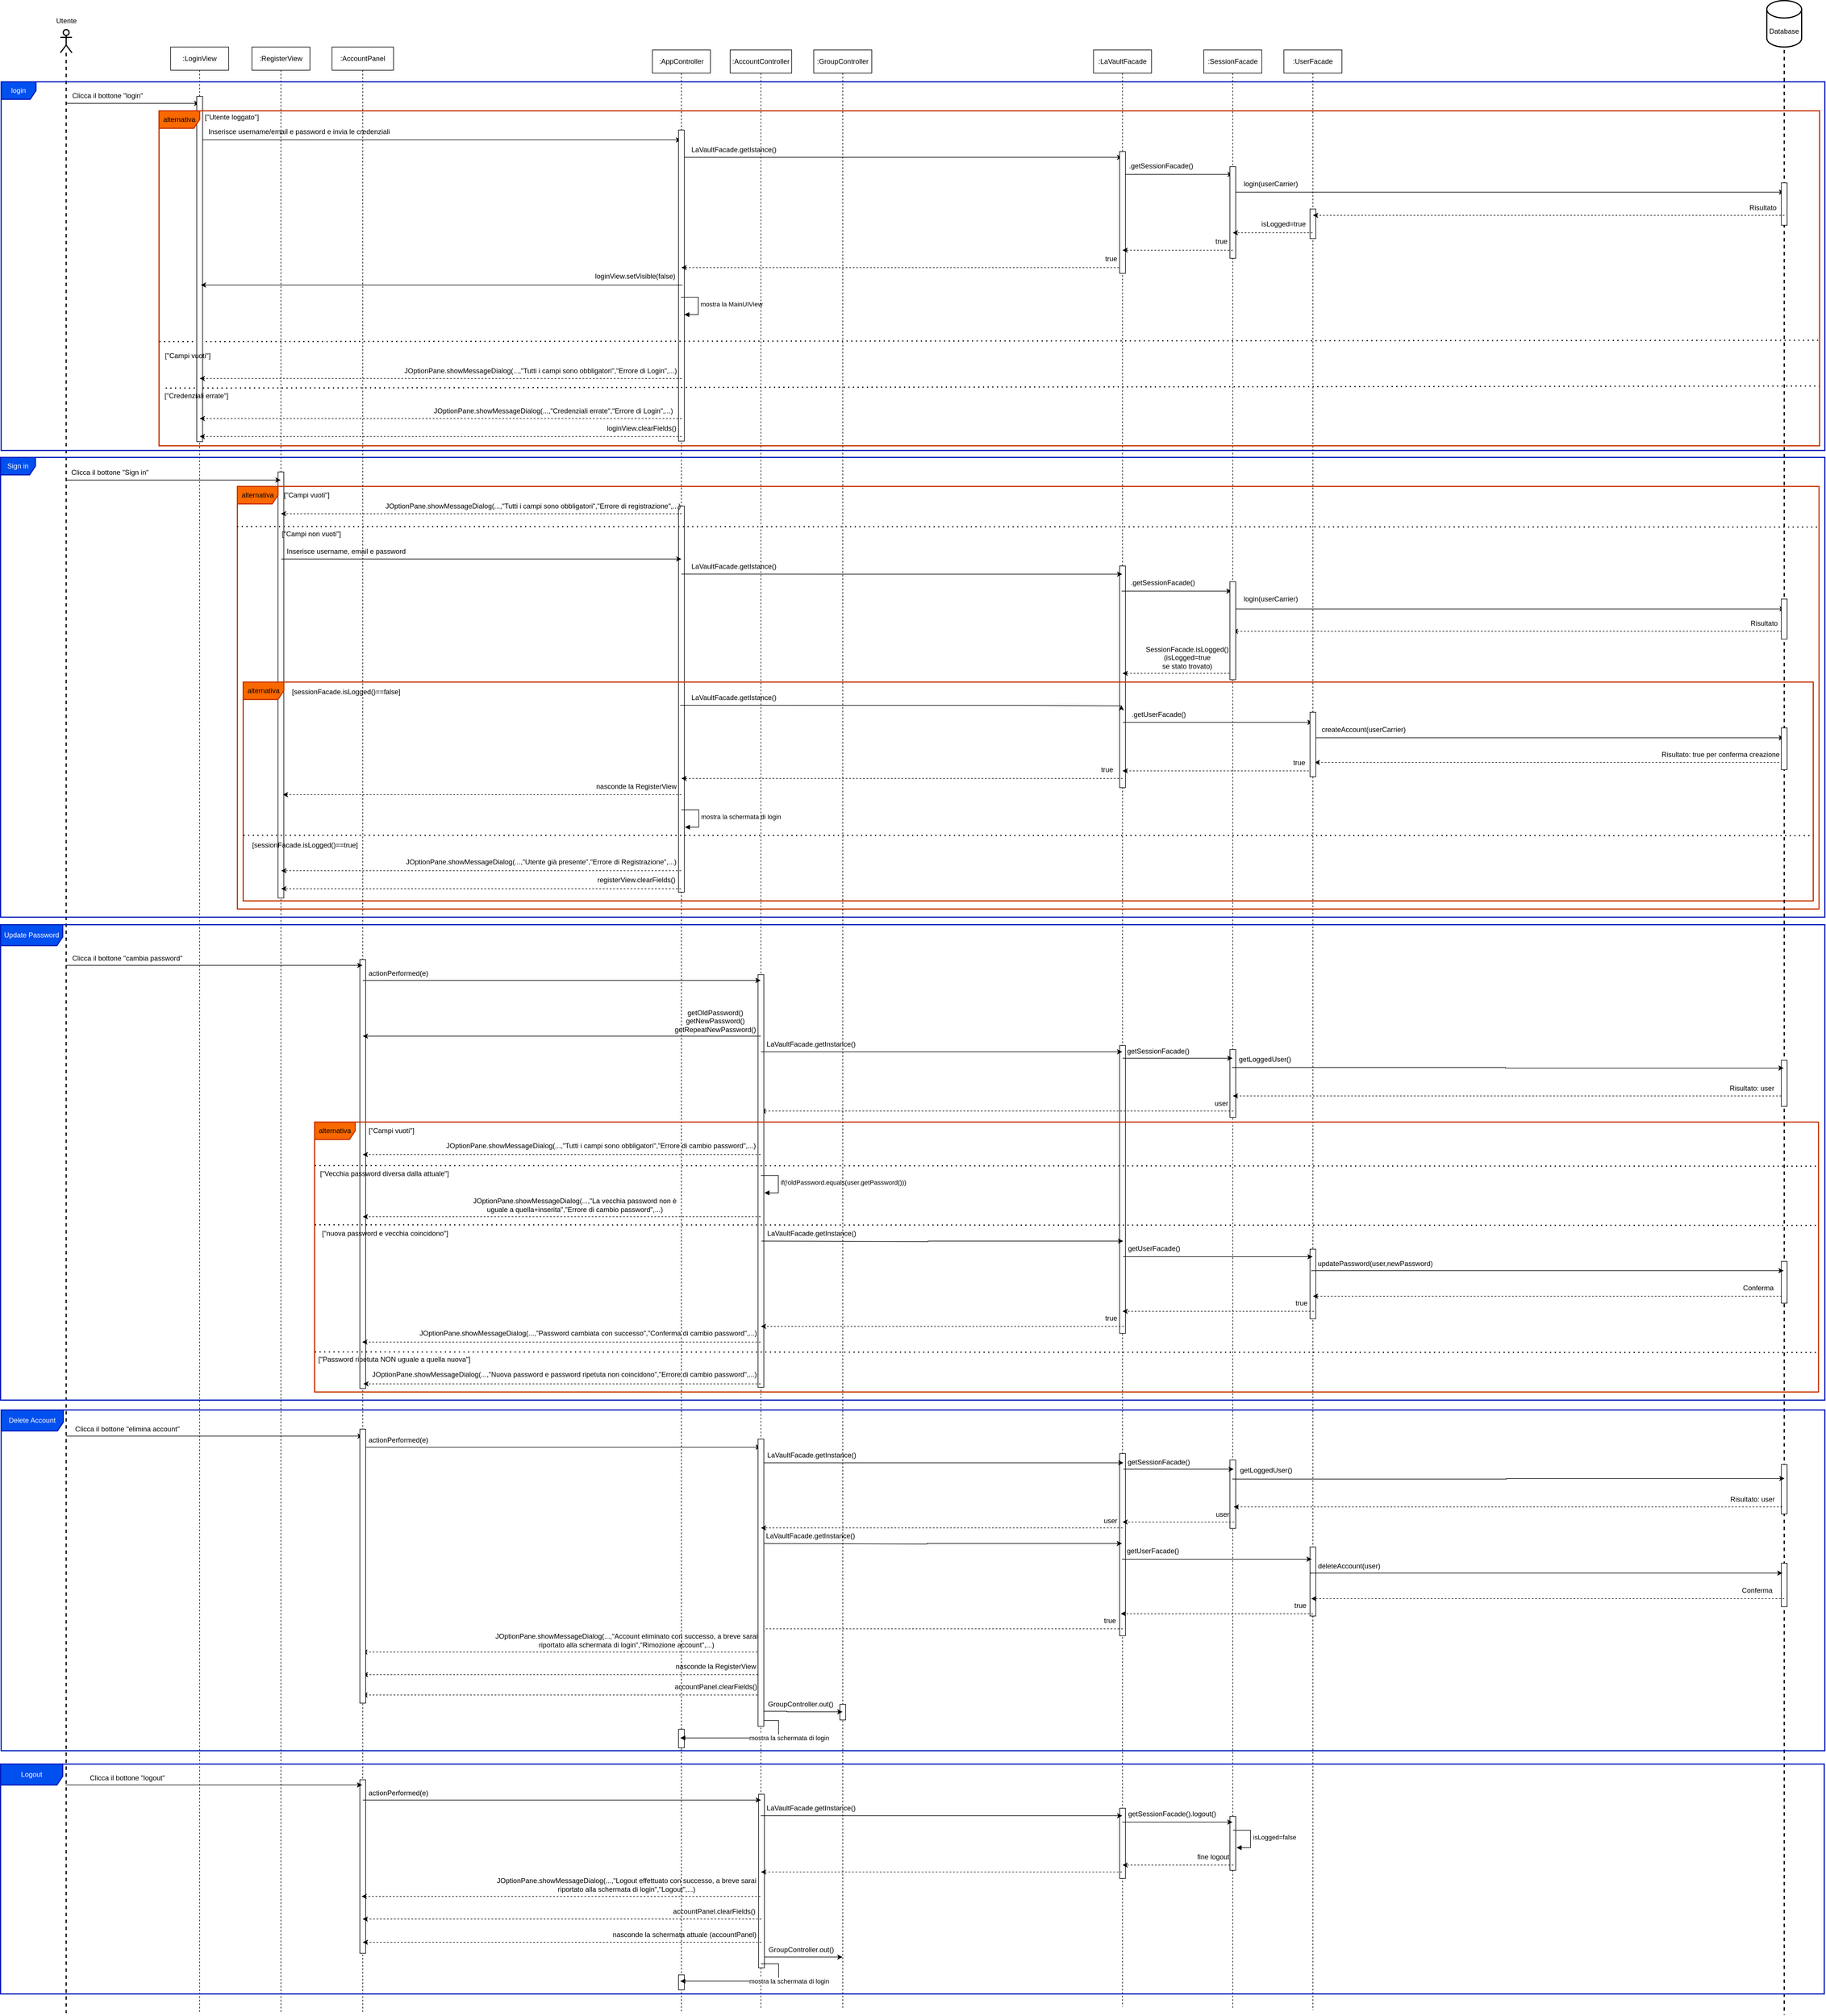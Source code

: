 <mxfile version="26.0.16">
  <diagram name="Pagina-1" id="cQy2ocB_fxUoCQ2ERHXt">
    <mxGraphModel grid="0" page="0" gridSize="10" guides="1" tooltips="1" connect="1" arrows="1" fold="1" pageScale="1" pageWidth="827" pageHeight="1169" math="0" shadow="0">
      <root>
        <mxCell id="0" />
        <mxCell id="1" parent="0" />
        <mxCell id="B-oGz2C5baCeHcSGAwt5-24" style="edgeStyle=orthogonalEdgeStyle;rounded=0;orthogonalLoop=1;jettySize=auto;html=1;curved=0;" edge="1" parent="1" target="B-oGz2C5baCeHcSGAwt5-21">
          <mxGeometry relative="1" as="geometry">
            <mxPoint x="-98.333" y="632" as="sourcePoint" />
            <mxPoint x="201.5" y="632" as="targetPoint" />
            <Array as="points">
              <mxPoint x="-98" y="672" />
            </Array>
          </mxGeometry>
        </mxCell>
        <mxCell id="B-oGz2C5baCeHcSGAwt5-15" value=":LoginView" style="shape=umlLifeline;perimeter=lifelinePerimeter;whiteSpace=wrap;html=1;container=1;dropTarget=0;collapsible=0;recursiveResize=0;outlineConnect=0;portConstraint=eastwest;newEdgeStyle={&quot;curved&quot;:0,&quot;rounded&quot;:0};" vertex="1" parent="1">
          <mxGeometry x="-148" y="512" width="100" height="3387" as="geometry" />
        </mxCell>
        <mxCell id="B-oGz2C5baCeHcSGAwt5-22" style="edgeStyle=orthogonalEdgeStyle;rounded=0;orthogonalLoop=1;jettySize=auto;html=1;curved=0;" edge="1" parent="1">
          <mxGeometry relative="1" as="geometry">
            <mxPoint x="-328.333" y="609.0" as="sourcePoint" />
            <mxPoint x="-98.5" y="609.0" as="targetPoint" />
            <Array as="points">
              <mxPoint x="-228" y="609" />
              <mxPoint x="-228" y="609" />
            </Array>
          </mxGeometry>
        </mxCell>
        <mxCell id="B-oGz2C5baCeHcSGAwt5-17" value="" style="shape=umlLifeline;perimeter=lifelinePerimeter;whiteSpace=wrap;html=1;container=1;dropTarget=0;collapsible=0;recursiveResize=0;outlineConnect=0;portConstraint=eastwest;newEdgeStyle={&quot;curved&quot;:0,&quot;rounded&quot;:0};participant=umlActor;size=40;strokeWidth=2;rounded=0;" vertex="1" parent="1">
          <mxGeometry x="-338" y="482" width="20" height="3417" as="geometry" />
        </mxCell>
        <mxCell id="B-oGz2C5baCeHcSGAwt5-18" value="Utente" style="text;html=1;align=center;verticalAlign=middle;resizable=0;points=[];autosize=1;strokeColor=none;fillColor=none;" vertex="1" parent="1">
          <mxGeometry x="-358" y="452" width="60" height="30" as="geometry" />
        </mxCell>
        <mxCell id="B-oGz2C5baCeHcSGAwt5-19" value="login" style="shape=umlFrame;whiteSpace=wrap;html=1;pointerEvents=0;fillColor=#0050ef;fontColor=#ffffff;strokeColor=#001DBC;strokeWidth=2;" vertex="1" parent="1">
          <mxGeometry x="-440" y="572" width="3142" height="635" as="geometry" />
        </mxCell>
        <mxCell id="B-oGz2C5baCeHcSGAwt5-34" style="edgeStyle=orthogonalEdgeStyle;rounded=0;orthogonalLoop=1;jettySize=auto;html=1;curved=0;" edge="1" parent="1" source="B-oGz2C5baCeHcSGAwt5-21" target="B-oGz2C5baCeHcSGAwt5-28">
          <mxGeometry relative="1" as="geometry">
            <Array as="points">
              <mxPoint x="1112" y="702" />
              <mxPoint x="1112" y="702" />
            </Array>
          </mxGeometry>
        </mxCell>
        <mxCell id="B-oGz2C5baCeHcSGAwt5-21" value=":AppController" style="shape=umlLifeline;perimeter=lifelinePerimeter;whiteSpace=wrap;html=1;container=1;dropTarget=0;collapsible=0;recursiveResize=0;outlineConnect=0;portConstraint=eastwest;newEdgeStyle={&quot;curved&quot;:0,&quot;rounded&quot;:0};" vertex="1" parent="1">
          <mxGeometry x="682" y="517" width="100" height="3381" as="geometry" />
        </mxCell>
        <mxCell id="B-oGz2C5baCeHcSGAwt5-71" value="" style="html=1;points=[[0,0,0,0,5],[0,1,0,0,-5],[1,0,0,0,5],[1,1,0,0,-5]];perimeter=orthogonalPerimeter;outlineConnect=0;targetShapes=umlLifeline;portConstraint=eastwest;newEdgeStyle={&quot;curved&quot;:0,&quot;rounded&quot;:0};" vertex="1" parent="B-oGz2C5baCeHcSGAwt5-21">
          <mxGeometry x="45" y="138" width="10" height="536" as="geometry" />
        </mxCell>
        <mxCell id="B-oGz2C5baCeHcSGAwt5-179" value="" style="html=1;points=[[0,0,0,0,5],[0,1,0,0,-5],[1,0,0,0,5],[1,1,0,0,-5]];perimeter=orthogonalPerimeter;outlineConnect=0;targetShapes=umlLifeline;portConstraint=eastwest;newEdgeStyle={&quot;curved&quot;:0,&quot;rounded&quot;:0};" vertex="1" parent="B-oGz2C5baCeHcSGAwt5-21">
          <mxGeometry x="45" y="786" width="10" height="665" as="geometry" />
        </mxCell>
        <mxCell id="H4YtO1ylQRDqALDeDLQf-90" value="" style="html=1;points=[[0,0,0,0,5],[0,1,0,0,-5],[1,0,0,0,5],[1,1,0,0,-5]];perimeter=orthogonalPerimeter;outlineConnect=0;targetShapes=umlLifeline;portConstraint=eastwest;newEdgeStyle={&quot;curved&quot;:0,&quot;rounded&quot;:0};" vertex="1" parent="B-oGz2C5baCeHcSGAwt5-21">
          <mxGeometry x="45" y="2893" width="10" height="32" as="geometry" />
        </mxCell>
        <mxCell id="H4YtO1ylQRDqALDeDLQf-107" value="" style="html=1;points=[[0,0,0,0,5],[0,1,0,0,-5],[1,0,0,0,5],[1,1,0,0,-5]];perimeter=orthogonalPerimeter;outlineConnect=0;targetShapes=umlLifeline;portConstraint=eastwest;newEdgeStyle={&quot;curved&quot;:0,&quot;rounded&quot;:0};" vertex="1" parent="B-oGz2C5baCeHcSGAwt5-21">
          <mxGeometry x="45" y="3316" width="10" height="26" as="geometry" />
        </mxCell>
        <mxCell id="B-oGz2C5baCeHcSGAwt5-23" value="&lt;div&gt;Clicca il bottone &quot;login&quot;&lt;/div&gt;" style="text;html=1;align=center;verticalAlign=middle;resizable=0;points=[];autosize=1;strokeColor=none;fillColor=none;" vertex="1" parent="1">
          <mxGeometry x="-327" y="583" width="140" height="26" as="geometry" />
        </mxCell>
        <mxCell id="B-oGz2C5baCeHcSGAwt5-25" value="Inserisce username/email e password&amp;nbsp;&lt;span style=&quot;background-color: transparent; color: light-dark(rgb(0, 0, 0), rgb(255, 255, 255));&quot;&gt;e invia le credenziali&lt;/span&gt;" style="text;html=1;align=center;verticalAlign=middle;resizable=0;points=[];autosize=1;strokeColor=none;fillColor=none;" vertex="1" parent="1">
          <mxGeometry x="-93" y="645" width="331" height="26" as="geometry" />
        </mxCell>
        <mxCell id="B-oGz2C5baCeHcSGAwt5-26" value=":RegisterView" style="shape=umlLifeline;perimeter=lifelinePerimeter;whiteSpace=wrap;html=1;container=1;dropTarget=0;collapsible=0;recursiveResize=0;outlineConnect=0;portConstraint=eastwest;newEdgeStyle={&quot;curved&quot;:0,&quot;rounded&quot;:0};" vertex="1" parent="1">
          <mxGeometry x="-8" y="512" width="100" height="3386" as="geometry" />
        </mxCell>
        <mxCell id="B-oGz2C5baCeHcSGAwt5-178" value="" style="html=1;points=[[0,0,0,0,5],[0,1,0,0,-5],[1,0,0,0,5],[1,1,0,0,-5]];perimeter=orthogonalPerimeter;outlineConnect=0;targetShapes=umlLifeline;portConstraint=eastwest;newEdgeStyle={&quot;curved&quot;:0,&quot;rounded&quot;:0};" vertex="1" parent="B-oGz2C5baCeHcSGAwt5-26">
          <mxGeometry x="45" y="732" width="10" height="734" as="geometry" />
        </mxCell>
        <mxCell id="B-oGz2C5baCeHcSGAwt5-101" style="edgeStyle=orthogonalEdgeStyle;rounded=0;orthogonalLoop=1;jettySize=auto;html=1;curved=0;" edge="1" parent="1">
          <mxGeometry relative="1" as="geometry">
            <mxPoint x="1492.394" y="731.39" as="sourcePoint" />
            <mxPoint x="1682" y="731.39" as="targetPoint" />
            <Array as="points">
              <mxPoint x="1544.5" y="731.39" />
              <mxPoint x="1544.5" y="731.39" />
            </Array>
          </mxGeometry>
        </mxCell>
        <mxCell id="B-oGz2C5baCeHcSGAwt5-28" value=":LaVaultFacade" style="shape=umlLifeline;perimeter=lifelinePerimeter;whiteSpace=wrap;html=1;container=1;dropTarget=0;collapsible=0;recursiveResize=0;outlineConnect=0;portConstraint=eastwest;newEdgeStyle={&quot;curved&quot;:0,&quot;rounded&quot;:0};" vertex="1" parent="1">
          <mxGeometry x="1442" y="517" width="100" height="3371" as="geometry" />
        </mxCell>
        <mxCell id="B-oGz2C5baCeHcSGAwt5-180" value="" style="html=1;points=[[0,0,0,0,5],[0,1,0,0,-5],[1,0,0,0,5],[1,1,0,0,-5]];perimeter=orthogonalPerimeter;outlineConnect=0;targetShapes=umlLifeline;portConstraint=eastwest;newEdgeStyle={&quot;curved&quot;:0,&quot;rounded&quot;:0};" vertex="1" parent="B-oGz2C5baCeHcSGAwt5-28">
          <mxGeometry x="45" y="889" width="10" height="382" as="geometry" />
        </mxCell>
        <mxCell id="H4YtO1ylQRDqALDeDLQf-4" value="" style="html=1;points=[[0,0,0,0,5],[0,1,0,0,-5],[1,0,0,0,5],[1,1,0,0,-5]];perimeter=orthogonalPerimeter;outlineConnect=0;targetShapes=umlLifeline;portConstraint=eastwest;newEdgeStyle={&quot;curved&quot;:0,&quot;rounded&quot;:0};" vertex="1" parent="B-oGz2C5baCeHcSGAwt5-28">
          <mxGeometry x="45" y="1715" width="10" height="496" as="geometry" />
        </mxCell>
        <mxCell id="H4YtO1ylQRDqALDeDLQf-97" value="" style="html=1;points=[[0,0,0,0,5],[0,1,0,0,-5],[1,0,0,0,5],[1,1,0,0,-5]];perimeter=orthogonalPerimeter;outlineConnect=0;targetShapes=umlLifeline;portConstraint=eastwest;newEdgeStyle={&quot;curved&quot;:0,&quot;rounded&quot;:0};" vertex="1" parent="B-oGz2C5baCeHcSGAwt5-28">
          <mxGeometry x="45" y="2418" width="10" height="314" as="geometry" />
        </mxCell>
        <mxCell id="H4YtO1ylQRDqALDeDLQf-102" value="" style="html=1;points=[[0,0,0,0,5],[0,1,0,0,-5],[1,0,0,0,5],[1,1,0,0,-5]];perimeter=orthogonalPerimeter;outlineConnect=0;targetShapes=umlLifeline;portConstraint=eastwest;newEdgeStyle={&quot;curved&quot;:0,&quot;rounded&quot;:0};" vertex="1" parent="B-oGz2C5baCeHcSGAwt5-28">
          <mxGeometry x="45" y="3029" width="10" height="121" as="geometry" />
        </mxCell>
        <mxCell id="B-oGz2C5baCeHcSGAwt5-38" style="edgeStyle=orthogonalEdgeStyle;rounded=0;orthogonalLoop=1;jettySize=auto;html=1;curved=0;" edge="1" parent="1" source="B-oGz2C5baCeHcSGAwt5-29">
          <mxGeometry relative="1" as="geometry">
            <mxPoint x="2632" y="762" as="targetPoint" />
            <Array as="points">
              <mxPoint x="2632" y="762" />
            </Array>
          </mxGeometry>
        </mxCell>
        <mxCell id="B-oGz2C5baCeHcSGAwt5-29" value=":SessionFacade" style="shape=umlLifeline;perimeter=lifelinePerimeter;whiteSpace=wrap;html=1;container=1;dropTarget=0;collapsible=0;recursiveResize=0;outlineConnect=0;portConstraint=eastwest;newEdgeStyle={&quot;curved&quot;:0,&quot;rounded&quot;:0};" vertex="1" parent="1">
          <mxGeometry x="1632" y="517" width="100" height="3375" as="geometry" />
        </mxCell>
        <mxCell id="H4YtO1ylQRDqALDeDLQf-5" value="" style="html=1;points=[[0,0,0,0,5],[0,1,0,0,-5],[1,0,0,0,5],[1,1,0,0,-5]];perimeter=orthogonalPerimeter;outlineConnect=0;targetShapes=umlLifeline;portConstraint=eastwest;newEdgeStyle={&quot;curved&quot;:0,&quot;rounded&quot;:0};" vertex="1" parent="B-oGz2C5baCeHcSGAwt5-29">
          <mxGeometry x="45" y="1722" width="10" height="117" as="geometry" />
        </mxCell>
        <mxCell id="H4YtO1ylQRDqALDeDLQf-94" value="" style="html=1;points=[[0,0,0,0,5],[0,1,0,0,-5],[1,0,0,0,5],[1,1,0,0,-5]];perimeter=orthogonalPerimeter;outlineConnect=0;targetShapes=umlLifeline;portConstraint=eastwest;newEdgeStyle={&quot;curved&quot;:0,&quot;rounded&quot;:0};" vertex="1" parent="B-oGz2C5baCeHcSGAwt5-29">
          <mxGeometry x="45" y="2429" width="10" height="118" as="geometry" />
        </mxCell>
        <mxCell id="H4YtO1ylQRDqALDeDLQf-103" value="" style="html=1;points=[[0,0,0,0,5],[0,1,0,0,-5],[1,0,0,0,5],[1,1,0,0,-5]];perimeter=orthogonalPerimeter;outlineConnect=0;targetShapes=umlLifeline;portConstraint=eastwest;newEdgeStyle={&quot;curved&quot;:0,&quot;rounded&quot;:0};" vertex="1" parent="B-oGz2C5baCeHcSGAwt5-29">
          <mxGeometry x="45" y="3043" width="10" height="93" as="geometry" />
        </mxCell>
        <mxCell id="B-oGz2C5baCeHcSGAwt5-30" value=":UserFacade" style="shape=umlLifeline;perimeter=lifelinePerimeter;whiteSpace=wrap;html=1;container=1;dropTarget=0;collapsible=0;recursiveResize=0;outlineConnect=0;portConstraint=eastwest;newEdgeStyle={&quot;curved&quot;:0,&quot;rounded&quot;:0};" vertex="1" parent="1">
          <mxGeometry x="1770" y="517" width="100" height="3377" as="geometry" />
        </mxCell>
        <mxCell id="H4YtO1ylQRDqALDeDLQf-6" value="" style="html=1;points=[[0,0,0,0,5],[0,1,0,0,-5],[1,0,0,0,5],[1,1,0,0,-5]];perimeter=orthogonalPerimeter;outlineConnect=0;targetShapes=umlLifeline;portConstraint=eastwest;newEdgeStyle={&quot;curved&quot;:0,&quot;rounded&quot;:0};" vertex="1" parent="B-oGz2C5baCeHcSGAwt5-30">
          <mxGeometry x="45" y="2066" width="10" height="120" as="geometry" />
        </mxCell>
        <mxCell id="H4YtO1ylQRDqALDeDLQf-96" value="" style="html=1;points=[[0,0,0,0,5],[0,1,0,0,-5],[1,0,0,0,5],[1,1,0,0,-5]];perimeter=orthogonalPerimeter;outlineConnect=0;targetShapes=umlLifeline;portConstraint=eastwest;newEdgeStyle={&quot;curved&quot;:0,&quot;rounded&quot;:0};" vertex="1" parent="B-oGz2C5baCeHcSGAwt5-30">
          <mxGeometry x="45" y="2579" width="10" height="119" as="geometry" />
        </mxCell>
        <mxCell id="B-oGz2C5baCeHcSGAwt5-35" value="LaVaultFacade.getIstance()" style="text;html=1;align=center;verticalAlign=middle;resizable=0;points=[];autosize=1;strokeColor=none;fillColor=none;" vertex="1" parent="1">
          <mxGeometry x="739" y="676" width="165" height="26" as="geometry" />
        </mxCell>
        <mxCell id="B-oGz2C5baCeHcSGAwt5-37" value="login(userCarrier)" style="text;html=1;align=center;verticalAlign=middle;resizable=0;points=[];autosize=1;strokeColor=none;fillColor=none;" vertex="1" parent="1">
          <mxGeometry x="1687" y="733" width="120" height="30" as="geometry" />
        </mxCell>
        <mxCell id="B-oGz2C5baCeHcSGAwt5-52" value="" style="endArrow=classic;html=1;rounded=0;dashed=1;" edge="1" parent="1">
          <mxGeometry width="50" height="50" relative="1" as="geometry">
            <mxPoint x="1683" y="2345" as="sourcePoint" />
            <mxPoint x="868.5" y="2345" as="targetPoint" />
          </mxGeometry>
        </mxCell>
        <mxCell id="B-oGz2C5baCeHcSGAwt5-54" value="" style="endArrow=classic;html=1;rounded=0;dashed=1;" edge="1" parent="1" target="B-oGz2C5baCeHcSGAwt5-30">
          <mxGeometry width="50" height="50" relative="1" as="geometry">
            <mxPoint x="2634" y="2664" as="sourcePoint" />
            <mxPoint x="2564" y="2664" as="targetPoint" />
          </mxGeometry>
        </mxCell>
        <mxCell id="B-oGz2C5baCeHcSGAwt5-55" value="" style="endArrow=classic;html=1;rounded=0;dashed=1;" edge="1" parent="1" target="B-oGz2C5baCeHcSGAwt5-29">
          <mxGeometry width="50" height="50" relative="1" as="geometry">
            <mxPoint x="2627" y="2319" as="sourcePoint" />
            <mxPoint x="2557" y="2319" as="targetPoint" />
          </mxGeometry>
        </mxCell>
        <mxCell id="B-oGz2C5baCeHcSGAwt5-56" value="" style="endArrow=classic;html=1;rounded=0;dashed=1;" edge="1" parent="1" target="B-oGz2C5baCeHcSGAwt5-28">
          <mxGeometry width="50" height="50" relative="1" as="geometry">
            <mxPoint x="1819" y="1759" as="sourcePoint" />
            <mxPoint x="1749" y="1759" as="targetPoint" />
          </mxGeometry>
        </mxCell>
        <mxCell id="B-oGz2C5baCeHcSGAwt5-58" value="isLogged=true" style="text;html=1;align=center;verticalAlign=middle;resizable=0;points=[];autosize=1;strokeColor=none;fillColor=none;" vertex="1" parent="1">
          <mxGeometry x="1719" y="801.5" width="100" height="30" as="geometry" />
        </mxCell>
        <mxCell id="B-oGz2C5baCeHcSGAwt5-61" value="" style="endArrow=classic;html=1;rounded=0;dashed=1;" edge="1" parent="1">
          <mxGeometry width="50" height="50" relative="1" as="geometry">
            <mxPoint x="1492.07" y="892" as="sourcePoint" />
            <mxPoint x="731.999" y="892" as="targetPoint" />
          </mxGeometry>
        </mxCell>
        <mxCell id="B-oGz2C5baCeHcSGAwt5-65" value="true" style="text;html=1;align=center;verticalAlign=middle;resizable=0;points=[];autosize=1;strokeColor=none;fillColor=none;" vertex="1" parent="1">
          <mxGeometry x="1642" y="832" width="40" height="30" as="geometry" />
        </mxCell>
        <mxCell id="B-oGz2C5baCeHcSGAwt5-67" value="true" style="text;html=1;align=center;verticalAlign=middle;resizable=0;points=[];autosize=1;strokeColor=none;fillColor=none;" vertex="1" parent="1">
          <mxGeometry x="1452" y="862" width="40" height="30" as="geometry" />
        </mxCell>
        <mxCell id="B-oGz2C5baCeHcSGAwt5-70" value="loginView.setVisible(false)" style="text;html=1;align=center;verticalAlign=middle;resizable=0;points=[];autosize=1;strokeColor=none;fillColor=none;" vertex="1" parent="1">
          <mxGeometry x="572" y="892" width="160" height="30" as="geometry" />
        </mxCell>
        <mxCell id="B-oGz2C5baCeHcSGAwt5-72" value="mostra la MainUIView" style="html=1;align=left;spacingLeft=2;endArrow=block;rounded=0;edgeStyle=orthogonalEdgeStyle;curved=0;rounded=0;" edge="1" parent="1" target="B-oGz2C5baCeHcSGAwt5-71">
          <mxGeometry relative="1" as="geometry">
            <mxPoint x="731" y="943" as="sourcePoint" />
            <Array as="points">
              <mxPoint x="761" y="973" />
            </Array>
          </mxGeometry>
        </mxCell>
        <mxCell id="B-oGz2C5baCeHcSGAwt5-73" value="" style="endArrow=none;dashed=1;html=1;dashPattern=1 3;strokeWidth=2;rounded=0;entryX=1;entryY=0.685;entryDx=0;entryDy=0;entryPerimeter=0;flowAnimation=1;exitX=0;exitY=0.689;exitDx=0;exitDy=0;exitPerimeter=0;" edge="1" parent="1" source="B-oGz2C5baCeHcSGAwt5-128">
          <mxGeometry width="50" height="50" relative="1" as="geometry">
            <mxPoint x="-178" y="1030" as="sourcePoint" />
            <mxPoint x="2692" y="1017.245" as="targetPoint" />
          </mxGeometry>
        </mxCell>
        <mxCell id="B-oGz2C5baCeHcSGAwt5-77" value="JOptionPane.showMessageDialog(...,&quot;Tutti i campi sono obbligatori&quot;,&quot;Errore di Login&quot;,...)" style="text;html=1;align=center;verticalAlign=middle;resizable=0;points=[];autosize=1;strokeColor=none;fillColor=none;" vertex="1" parent="1">
          <mxGeometry x="245" y="1057" width="487" height="26" as="geometry" />
        </mxCell>
        <mxCell id="B-oGz2C5baCeHcSGAwt5-78" value="" style="endArrow=none;dashed=1;html=1;dashPattern=1 3;strokeWidth=2;rounded=0;entryX=1.001;entryY=0.586;entryDx=0;entryDy=0;entryPerimeter=0;flowAnimation=1;exitX=0.086;exitY=-0.016;exitDx=0;exitDy=0;exitPerimeter=0;" edge="1" parent="1" source="B-oGz2C5baCeHcSGAwt5-87">
          <mxGeometry width="50" height="50" relative="1" as="geometry">
            <mxPoint x="-178" y="1100" as="sourcePoint" />
            <mxPoint x="2695" y="1096" as="targetPoint" />
          </mxGeometry>
        </mxCell>
        <mxCell id="B-oGz2C5baCeHcSGAwt5-81" value="JOptionPane.showMessageDialog(...,&quot;Credenziali errate&quot;,&quot;Errore di Login&quot;,...)" style="text;html=1;align=center;verticalAlign=middle;resizable=0;points=[];autosize=1;strokeColor=none;fillColor=none;" vertex="1" parent="1">
          <mxGeometry x="296" y="1126" width="430" height="26" as="geometry" />
        </mxCell>
        <mxCell id="B-oGz2C5baCeHcSGAwt5-83" value="loginView.clearFields()" style="text;html=1;align=center;verticalAlign=middle;resizable=0;points=[];autosize=1;strokeColor=none;fillColor=none;" vertex="1" parent="1">
          <mxGeometry x="594" y="1156" width="138" height="26" as="geometry" />
        </mxCell>
        <mxCell id="B-oGz2C5baCeHcSGAwt5-86" value="" style="html=1;points=[[0,0,0,0,5],[0,1,0,0,-5],[1,0,0,0,5],[1,1,0,0,-5]];perimeter=orthogonalPerimeter;outlineConnect=0;targetShapes=umlLifeline;portConstraint=eastwest;newEdgeStyle={&quot;curved&quot;:0,&quot;rounded&quot;:0};" vertex="1" parent="1">
          <mxGeometry x="-103" y="597" width="10" height="595" as="geometry" />
        </mxCell>
        <mxCell id="B-oGz2C5baCeHcSGAwt5-87" value="[&quot;Credenziali errate&quot;]" style="text;html=1;align=center;verticalAlign=middle;resizable=0;points=[];autosize=1;strokeColor=none;fillColor=none;" vertex="1" parent="1">
          <mxGeometry x="-168" y="1100" width="128" height="26" as="geometry" />
        </mxCell>
        <mxCell id="B-oGz2C5baCeHcSGAwt5-88" value="[&quot;Campi vuoti&quot;]" style="text;html=1;align=center;verticalAlign=middle;resizable=0;points=[];autosize=1;strokeColor=none;fillColor=none;" vertex="1" parent="1">
          <mxGeometry x="-168" y="1031" width="97" height="26" as="geometry" />
        </mxCell>
        <mxCell id="B-oGz2C5baCeHcSGAwt5-89" value="[&quot;Utente loggato&quot;]" style="text;html=1;align=center;verticalAlign=middle;resizable=0;points=[];autosize=1;strokeColor=none;fillColor=none;" vertex="1" parent="1">
          <mxGeometry x="-103" y="618" width="120" height="30" as="geometry" />
        </mxCell>
        <mxCell id="B-oGz2C5baCeHcSGAwt5-90" value="" style="html=1;points=[[0,0,0,0,5],[0,1,0,0,-5],[1,0,0,0,5],[1,1,0,0,-5]];perimeter=orthogonalPerimeter;outlineConnect=0;targetShapes=umlLifeline;portConstraint=eastwest;newEdgeStyle={&quot;curved&quot;:0,&quot;rounded&quot;:0};" vertex="1" parent="1">
          <mxGeometry x="1487" y="692" width="10" height="210" as="geometry" />
        </mxCell>
        <mxCell id="B-oGz2C5baCeHcSGAwt5-92" value="" style="html=1;points=[[0,0,0,0,5],[0,1,0,0,-5],[1,0,0,0,5],[1,1,0,0,-5]];perimeter=orthogonalPerimeter;outlineConnect=0;targetShapes=umlLifeline;portConstraint=eastwest;newEdgeStyle={&quot;curved&quot;:0,&quot;rounded&quot;:0};" vertex="1" parent="1">
          <mxGeometry x="1677" y="718" width="10" height="158" as="geometry" />
        </mxCell>
        <mxCell id="B-oGz2C5baCeHcSGAwt5-93" value="" style="html=1;points=[[0,0,0,0,5],[0,1,0,0,-5],[1,0,0,0,5],[1,1,0,0,-5]];perimeter=orthogonalPerimeter;outlineConnect=0;targetShapes=umlLifeline;portConstraint=eastwest;newEdgeStyle={&quot;curved&quot;:0,&quot;rounded&quot;:0};" vertex="1" parent="1">
          <mxGeometry x="1815" y="791" width="10" height="51" as="geometry" />
        </mxCell>
        <mxCell id="B-oGz2C5baCeHcSGAwt5-96" value="alternativa" style="shape=umlFrame;whiteSpace=wrap;html=1;pointerEvents=0;width=70;height=30;fillColor=#fa6800;fontColor=#000000;strokeColor=#C73500;strokeWidth=2;" vertex="1" parent="1">
          <mxGeometry x="-33" y="1269" width="2725" height="728" as="geometry" />
        </mxCell>
        <mxCell id="B-oGz2C5baCeHcSGAwt5-97" value="Sign in" style="shape=umlFrame;whiteSpace=wrap;html=1;pointerEvents=0;fillColor=#0050ef;fontColor=#ffffff;strokeColor=#001DBC;strokeWidth=2;" vertex="1" parent="1">
          <mxGeometry x="-441" y="1219" width="3143" height="792" as="geometry" />
        </mxCell>
        <mxCell id="B-oGz2C5baCeHcSGAwt5-122" style="edgeStyle=orthogonalEdgeStyle;rounded=0;orthogonalLoop=1;jettySize=auto;html=1;curved=0;" edge="1" parent="1" target="H4YtO1ylQRDqALDeDLQf-56">
          <mxGeometry relative="1" as="geometry">
            <mxPoint x="868.004" y="3802.51" as="sourcePoint" />
            <mxPoint x="1057.61" y="3802.51" as="targetPoint" />
            <Array as="points">
              <mxPoint x="970" y="3803" />
              <mxPoint x="970" y="3803" />
            </Array>
          </mxGeometry>
        </mxCell>
        <mxCell id="B-oGz2C5baCeHcSGAwt5-124" style="edgeStyle=orthogonalEdgeStyle;rounded=0;orthogonalLoop=1;jettySize=auto;html=1;curved=0;" edge="1" parent="1" target="B-oGz2C5baCeHcSGAwt5-26">
          <mxGeometry relative="1" as="geometry">
            <mxPoint x="-327.996" y="1258.01" as="sourcePoint" />
            <mxPoint x="-138.39" y="1258.01" as="targetPoint" />
            <Array as="points">
              <mxPoint x="-60" y="1258" />
              <mxPoint x="-60" y="1258" />
            </Array>
          </mxGeometry>
        </mxCell>
        <mxCell id="B-oGz2C5baCeHcSGAwt5-125" value="Clicca il bottone &quot;Sign in&quot;" style="text;html=1;align=center;verticalAlign=middle;resizable=0;points=[];autosize=1;strokeColor=none;fillColor=none;" vertex="1" parent="1">
          <mxGeometry x="-329" y="1232" width="151" height="26" as="geometry" />
        </mxCell>
        <mxCell id="B-oGz2C5baCeHcSGAwt5-126" style="edgeStyle=orthogonalEdgeStyle;rounded=0;orthogonalLoop=1;jettySize=auto;html=1;curved=0;" edge="1" parent="1">
          <mxGeometry relative="1" as="geometry">
            <mxPoint x="42.504" y="1394.01" as="sourcePoint" />
            <mxPoint x="732.0" y="1393.957" as="targetPoint" />
            <Array as="points">
              <mxPoint x="546.5" y="1394" />
              <mxPoint x="546.5" y="1394" />
            </Array>
          </mxGeometry>
        </mxCell>
        <mxCell id="B-oGz2C5baCeHcSGAwt5-127" value="Inserisce username, email e password" style="text;html=1;align=center;verticalAlign=middle;resizable=0;points=[];autosize=1;strokeColor=none;fillColor=none;" vertex="1" parent="1">
          <mxGeometry x="42.5" y="1368" width="223" height="26" as="geometry" />
        </mxCell>
        <mxCell id="B-oGz2C5baCeHcSGAwt5-128" value="alternativa" style="shape=umlFrame;whiteSpace=wrap;html=1;pointerEvents=0;width=70;height=30;fillColor=#fa6800;fontColor=#000000;strokeColor=#C73500;strokeWidth=2;" vertex="1" parent="1">
          <mxGeometry x="-168" y="622" width="2861" height="577" as="geometry" />
        </mxCell>
        <mxCell id="B-oGz2C5baCeHcSGAwt5-129" value="[&quot;Campi vuoti&quot;]" style="text;html=1;align=center;verticalAlign=middle;resizable=0;points=[];autosize=1;strokeColor=none;fillColor=none;" vertex="1" parent="1">
          <mxGeometry x="37" y="1271" width="97" height="26" as="geometry" />
        </mxCell>
        <mxCell id="B-oGz2C5baCeHcSGAwt5-130" value="" style="endArrow=classic;html=1;rounded=0;dashed=1;" edge="1" parent="1" target="B-oGz2C5baCeHcSGAwt5-26">
          <mxGeometry width="50" height="50" relative="1" as="geometry">
            <mxPoint x="732.55" y="1316" as="sourcePoint" />
            <mxPoint x="42" y="1316" as="targetPoint" />
          </mxGeometry>
        </mxCell>
        <mxCell id="B-oGz2C5baCeHcSGAwt5-131" value="JOptionPane.showMessageDialog(...,&quot;Tutti i campi sono obbligatori&quot;,&quot;Errore di registrazione&quot;,...)" style="text;html=1;align=center;verticalAlign=middle;resizable=0;points=[];autosize=1;strokeColor=none;fillColor=none;" vertex="1" parent="1">
          <mxGeometry x="212" y="1290" width="527" height="26" as="geometry" />
        </mxCell>
        <mxCell id="B-oGz2C5baCeHcSGAwt5-132" value="" style="endArrow=none;dashed=1;html=1;dashPattern=1 3;strokeWidth=2;rounded=0;flowAnimation=1;exitX=0;exitY=0.098;exitDx=0;exitDy=0;exitPerimeter=0;" edge="1" parent="1">
          <mxGeometry width="50" height="50" relative="1" as="geometry">
            <mxPoint x="-34" y="1338.002" as="sourcePoint" />
            <mxPoint x="2692" y="1339" as="targetPoint" />
          </mxGeometry>
        </mxCell>
        <mxCell id="B-oGz2C5baCeHcSGAwt5-133" value="[&quot;Campi non vuoti&quot;]" style="text;html=1;align=center;verticalAlign=middle;resizable=0;points=[];autosize=1;strokeColor=none;fillColor=none;" vertex="1" parent="1">
          <mxGeometry x="34" y="1338" width="120" height="26" as="geometry" />
        </mxCell>
        <mxCell id="B-oGz2C5baCeHcSGAwt5-134" style="edgeStyle=orthogonalEdgeStyle;rounded=0;orthogonalLoop=1;jettySize=auto;html=1;curved=0;" edge="1" parent="1" target="B-oGz2C5baCeHcSGAwt5-28">
          <mxGeometry relative="1" as="geometry">
            <mxPoint x="732.004" y="1420.05" as="sourcePoint" />
            <mxPoint x="1421.5" y="1419.997" as="targetPoint" />
            <Array as="points">
              <mxPoint x="1322" y="1421" />
              <mxPoint x="1322" y="1421" />
            </Array>
          </mxGeometry>
        </mxCell>
        <mxCell id="B-oGz2C5baCeHcSGAwt5-136" value="LaVaultFacade.getIstance()" style="text;html=1;align=center;verticalAlign=middle;resizable=0;points=[];autosize=1;strokeColor=none;fillColor=none;" vertex="1" parent="1">
          <mxGeometry x="739" y="1394" width="165" height="26" as="geometry" />
        </mxCell>
        <mxCell id="B-oGz2C5baCeHcSGAwt5-137" style="edgeStyle=orthogonalEdgeStyle;rounded=0;orthogonalLoop=1;jettySize=auto;html=1;curved=0;" edge="1" parent="1">
          <mxGeometry relative="1" as="geometry">
            <mxPoint x="1490.394" y="1449.39" as="sourcePoint" />
            <mxPoint x="1680" y="1449.39" as="targetPoint" />
            <Array as="points">
              <mxPoint x="1542.5" y="1449.39" />
              <mxPoint x="1542.5" y="1449.39" />
            </Array>
          </mxGeometry>
        </mxCell>
        <mxCell id="B-oGz2C5baCeHcSGAwt5-138" value="login(userCarrier)" style="text;html=1;align=center;verticalAlign=middle;resizable=0;points=[];autosize=1;strokeColor=none;fillColor=none;" vertex="1" parent="1">
          <mxGeometry x="1687" y="1448" width="120" height="30" as="geometry" />
        </mxCell>
        <mxCell id="B-oGz2C5baCeHcSGAwt5-140" style="edgeStyle=orthogonalEdgeStyle;rounded=0;orthogonalLoop=1;jettySize=auto;html=1;curved=0;" edge="1" parent="1">
          <mxGeometry relative="1" as="geometry">
            <mxPoint x="2633" y="1480" as="targetPoint" />
            <mxPoint x="1682" y="1480" as="sourcePoint" />
            <Array as="points">
              <mxPoint x="2633" y="1480" />
            </Array>
          </mxGeometry>
        </mxCell>
        <mxCell id="B-oGz2C5baCeHcSGAwt5-142" value="Risultato" style="text;html=1;align=center;verticalAlign=middle;resizable=0;points=[];autosize=1;strokeColor=none;fillColor=none;" vertex="1" parent="1">
          <mxGeometry x="2562" y="775.5" width="65" height="26" as="geometry" />
        </mxCell>
        <mxCell id="B-oGz2C5baCeHcSGAwt5-143" value="" style="endArrow=classic;html=1;rounded=0;dashed=1;" edge="1" parent="1" target="B-oGz2C5baCeHcSGAwt5-29">
          <mxGeometry width="50" height="50" relative="1" as="geometry">
            <mxPoint x="2634.33" y="1518.5" as="sourcePoint" />
            <mxPoint x="1821.997" y="1518.5" as="targetPoint" />
          </mxGeometry>
        </mxCell>
        <mxCell id="B-oGz2C5baCeHcSGAwt5-144" value="Risultato" style="text;html=1;align=center;verticalAlign=middle;resizable=0;points=[];autosize=1;strokeColor=none;fillColor=none;" vertex="1" parent="1">
          <mxGeometry x="2564" y="1492" width="65" height="26" as="geometry" />
        </mxCell>
        <mxCell id="B-oGz2C5baCeHcSGAwt5-147" value="" style="endArrow=classic;html=1;rounded=0;dashed=1;" edge="1" parent="1">
          <mxGeometry width="50" height="50" relative="1" as="geometry">
            <mxPoint x="1682.07" y="1591" as="sourcePoint" />
            <mxPoint x="1491.999" y="1591" as="targetPoint" />
          </mxGeometry>
        </mxCell>
        <mxCell id="B-oGz2C5baCeHcSGAwt5-148" value="SessionFacade.isLogged()&lt;div&gt;(isLogged=true&lt;div&gt;se stato trovato)&lt;/div&gt;&lt;/div&gt;" style="text;html=1;align=center;verticalAlign=middle;resizable=0;points=[];autosize=1;strokeColor=none;fillColor=none;" vertex="1" parent="1">
          <mxGeometry x="1522" y="1536" width="161" height="55" as="geometry" />
        </mxCell>
        <mxCell id="B-oGz2C5baCeHcSGAwt5-149" value="alternativa" style="shape=umlFrame;whiteSpace=wrap;html=1;pointerEvents=0;width=70;height=30;fillColor=#fa6800;fontColor=#000000;strokeColor=#C73500;strokeWidth=2;" vertex="1" parent="1">
          <mxGeometry x="-23" y="1606" width="2705" height="377" as="geometry" />
        </mxCell>
        <mxCell id="B-oGz2C5baCeHcSGAwt5-151" value="[sessionFacade.isLogged()==false]" style="text;html=1;align=center;verticalAlign=middle;resizable=0;points=[];autosize=1;strokeColor=none;fillColor=none;" vertex="1" parent="1">
          <mxGeometry x="51.5" y="1610" width="205" height="26" as="geometry" />
        </mxCell>
        <mxCell id="B-oGz2C5baCeHcSGAwt5-152" style="edgeStyle=orthogonalEdgeStyle;rounded=0;orthogonalLoop=1;jettySize=auto;html=1;curved=0;" edge="1" parent="1">
          <mxGeometry relative="1" as="geometry">
            <mxPoint x="730.004" y="1646.05" as="sourcePoint" />
            <mxPoint x="1490" y="1646" as="targetPoint" />
            <Array as="points">
              <mxPoint x="1320" y="1647" />
              <mxPoint x="1320" y="1647" />
            </Array>
          </mxGeometry>
        </mxCell>
        <mxCell id="B-oGz2C5baCeHcSGAwt5-153" value="LaVaultFacade.getIstance()" style="text;html=1;align=center;verticalAlign=middle;resizable=0;points=[];autosize=1;strokeColor=none;fillColor=none;" vertex="1" parent="1">
          <mxGeometry x="739" y="1620" width="165" height="26" as="geometry" />
        </mxCell>
        <mxCell id="B-oGz2C5baCeHcSGAwt5-154" style="edgeStyle=orthogonalEdgeStyle;rounded=0;orthogonalLoop=1;jettySize=auto;html=1;curved=0;" edge="1" parent="1" target="B-oGz2C5baCeHcSGAwt5-30">
          <mxGeometry relative="1" as="geometry">
            <mxPoint x="1492.394" y="1675.39" as="sourcePoint" />
            <mxPoint x="1682" y="1675" as="targetPoint" />
            <Array as="points">
              <mxPoint x="1740" y="1676" />
              <mxPoint x="1740" y="1676" />
            </Array>
          </mxGeometry>
        </mxCell>
        <mxCell id="B-oGz2C5baCeHcSGAwt5-155" value="createAccount(userCarrier)" style="text;html=1;align=center;verticalAlign=middle;resizable=0;points=[];autosize=1;strokeColor=none;fillColor=none;" vertex="1" parent="1">
          <mxGeometry x="1825" y="1675" width="163" height="26" as="geometry" />
        </mxCell>
        <mxCell id="B-oGz2C5baCeHcSGAwt5-159" value="" style="endArrow=classic;html=1;rounded=0;" edge="1" parent="1">
          <mxGeometry width="50" height="50" relative="1" as="geometry">
            <mxPoint x="1818.999" y="1702" as="sourcePoint" />
            <mxPoint x="2631.527" y="1702" as="targetPoint" />
          </mxGeometry>
        </mxCell>
        <mxCell id="B-oGz2C5baCeHcSGAwt5-160" value="" style="endArrow=classic;html=1;rounded=0;dashed=1;" edge="1" parent="1">
          <mxGeometry width="50" height="50" relative="1" as="geometry">
            <mxPoint x="2635.33" y="1744.5" as="sourcePoint" />
            <mxPoint x="1822.997" y="1744.5" as="targetPoint" />
          </mxGeometry>
        </mxCell>
        <mxCell id="B-oGz2C5baCeHcSGAwt5-161" value="Risultato: true per conferma creazione" style="text;html=1;align=center;verticalAlign=middle;resizable=0;points=[];autosize=1;strokeColor=none;fillColor=none;" vertex="1" parent="1">
          <mxGeometry x="2411" y="1718" width="221" height="26" as="geometry" />
        </mxCell>
        <mxCell id="B-oGz2C5baCeHcSGAwt5-163" value="" style="endArrow=classic;html=1;rounded=0;dashed=1;" edge="1" parent="1" target="B-oGz2C5baCeHcSGAwt5-21">
          <mxGeometry width="50" height="50" relative="1" as="geometry">
            <mxPoint x="1492" y="1772" as="sourcePoint" />
            <mxPoint x="1164" y="1772" as="targetPoint" />
          </mxGeometry>
        </mxCell>
        <mxCell id="B-oGz2C5baCeHcSGAwt5-168" value="mostra la schermata di login" style="html=1;align=left;spacingLeft=2;endArrow=block;rounded=0;edgeStyle=orthogonalEdgeStyle;curved=0;rounded=0;" edge="1" parent="1">
          <mxGeometry relative="1" as="geometry">
            <mxPoint x="732" y="1826" as="sourcePoint" />
            <Array as="points">
              <mxPoint x="762" y="1856" />
            </Array>
            <mxPoint x="738" y="1856" as="targetPoint" />
          </mxGeometry>
        </mxCell>
        <mxCell id="B-oGz2C5baCeHcSGAwt5-169" value="" style="endArrow=classic;html=1;rounded=0;dashed=1;" edge="1" parent="1">
          <mxGeometry width="50" height="50" relative="1" as="geometry">
            <mxPoint x="732" y="1800" as="sourcePoint" />
            <mxPoint x="45.25" y="1800" as="targetPoint" />
          </mxGeometry>
        </mxCell>
        <mxCell id="B-oGz2C5baCeHcSGAwt5-170" value="nasconde la RegisterView" style="text;html=1;align=center;verticalAlign=middle;resizable=0;points=[];autosize=1;strokeColor=none;fillColor=none;" vertex="1" parent="1">
          <mxGeometry x="575" y="1773" width="157" height="26" as="geometry" />
        </mxCell>
        <mxCell id="B-oGz2C5baCeHcSGAwt5-171" value="" style="endArrow=none;dashed=1;html=1;dashPattern=1 3;strokeWidth=2;rounded=0;entryX=1;entryY=0.702;entryDx=0;entryDy=0;entryPerimeter=0;flowAnimation=1;exitX=0;exitY=0.098;exitDx=0;exitDy=0;exitPerimeter=0;" edge="1" parent="1" target="B-oGz2C5baCeHcSGAwt5-149">
          <mxGeometry width="50" height="50" relative="1" as="geometry">
            <mxPoint x="-23" y="1870.002" as="sourcePoint" />
            <mxPoint x="2847" y="1872.04" as="targetPoint" />
          </mxGeometry>
        </mxCell>
        <mxCell id="B-oGz2C5baCeHcSGAwt5-172" value="[sessionFacade.isLogged()==true]" style="text;html=1;align=center;verticalAlign=middle;resizable=0;points=[];autosize=1;strokeColor=none;fillColor=none;" vertex="1" parent="1">
          <mxGeometry x="-17" y="1874" width="200" height="26" as="geometry" />
        </mxCell>
        <mxCell id="B-oGz2C5baCeHcSGAwt5-173" value="" style="endArrow=classic;html=1;rounded=0;dashed=1;" edge="1" parent="1" source="B-oGz2C5baCeHcSGAwt5-21">
          <mxGeometry width="50" height="50" relative="1" as="geometry">
            <mxPoint x="732" y="1931" as="sourcePoint" />
            <mxPoint x="42.497" y="1931" as="targetPoint" />
          </mxGeometry>
        </mxCell>
        <mxCell id="B-oGz2C5baCeHcSGAwt5-174" value="JOptionPane.showMessageDialog(...,&quot;Utente già presente&quot;,&quot;Errore di Registrazione&quot;,...)" style="text;html=1;align=center;verticalAlign=middle;resizable=0;points=[];autosize=1;strokeColor=none;fillColor=none;" vertex="1" parent="1">
          <mxGeometry x="248" y="1903" width="484" height="26" as="geometry" />
        </mxCell>
        <mxCell id="B-oGz2C5baCeHcSGAwt5-175" value="" style="endArrow=classic;html=1;rounded=0;dashed=1;" edge="1" parent="1" source="B-oGz2C5baCeHcSGAwt5-21">
          <mxGeometry width="50" height="50" relative="1" as="geometry">
            <mxPoint x="873.05" y="1962" as="sourcePoint" />
            <mxPoint x="42.497" y="1962" as="targetPoint" />
          </mxGeometry>
        </mxCell>
        <mxCell id="B-oGz2C5baCeHcSGAwt5-176" value="registerView.clearFields()" style="text;html=1;align=center;verticalAlign=middle;resizable=0;points=[];autosize=1;strokeColor=none;fillColor=none;" vertex="1" parent="1">
          <mxGeometry x="577" y="1934" width="153" height="26" as="geometry" />
        </mxCell>
        <mxCell id="B-oGz2C5baCeHcSGAwt5-181" value="" style="html=1;points=[[0,0,0,0,5],[0,1,0,0,-5],[1,0,0,0,5],[1,1,0,0,-5]];perimeter=orthogonalPerimeter;outlineConnect=0;targetShapes=umlLifeline;portConstraint=eastwest;newEdgeStyle={&quot;curved&quot;:0,&quot;rounded&quot;:0};" vertex="1" parent="1">
          <mxGeometry x="1677" y="1433" width="10" height="169" as="geometry" />
        </mxCell>
        <mxCell id="B-oGz2C5baCeHcSGAwt5-183" value="" style="html=1;points=[[0,0,0,0,5],[0,1,0,0,-5],[1,0,0,0,5],[1,1,0,0,-5]];perimeter=orthogonalPerimeter;outlineConnect=0;targetShapes=umlLifeline;portConstraint=eastwest;newEdgeStyle={&quot;curved&quot;:0,&quot;rounded&quot;:0};" vertex="1" parent="1">
          <mxGeometry x="1815" y="1658" width="10" height="111" as="geometry" />
        </mxCell>
        <mxCell id="P6vbPu3KbrZlHX-8Sn77-1" value="" style="shape=umlLifeline;perimeter=lifelinePerimeter;whiteSpace=wrap;html=1;container=1;dropTarget=0;collapsible=0;recursiveResize=0;outlineConnect=0;portConstraint=eastwest;newEdgeStyle={&quot;curved&quot;:0,&quot;rounded&quot;:0};participant=umlActor;size=40;strokeWidth=2;rounded=0;" vertex="1" parent="1">
          <mxGeometry x="2622" y="465" width="20" height="3437" as="geometry" />
        </mxCell>
        <mxCell id="H4YtO1ylQRDqALDeDLQf-7" value="" style="html=1;points=[[0,0,0,0,5],[0,1,0,0,-5],[1,0,0,0,5],[1,1,0,0,-5]];perimeter=orthogonalPerimeter;outlineConnect=0;targetShapes=umlLifeline;portConstraint=eastwest;newEdgeStyle={&quot;curved&quot;:0,&quot;rounded&quot;:0};" vertex="1" parent="P6vbPu3KbrZlHX-8Sn77-1">
          <mxGeometry x="5" y="1792.5" width="10" height="79.5" as="geometry" />
        </mxCell>
        <mxCell id="H4YtO1ylQRDqALDeDLQf-95" value="" style="html=1;points=[[0,0,0,0,5],[0,1,0,0,-5],[1,0,0,0,5],[1,1,0,0,-5]];perimeter=orthogonalPerimeter;outlineConnect=0;targetShapes=umlLifeline;portConstraint=eastwest;newEdgeStyle={&quot;curved&quot;:0,&quot;rounded&quot;:0};" vertex="1" parent="P6vbPu3KbrZlHX-8Sn77-1">
          <mxGeometry x="5" y="2489" width="10" height="85" as="geometry" />
        </mxCell>
        <mxCell id="H4YtO1ylQRDqALDeDLQf-98" value="" style="html=1;points=[[0,0,0,0,5],[0,1,0,0,-5],[1,0,0,0,5],[1,1,0,0,-5]];perimeter=orthogonalPerimeter;outlineConnect=0;targetShapes=umlLifeline;portConstraint=eastwest;newEdgeStyle={&quot;curved&quot;:0,&quot;rounded&quot;:0};" vertex="1" parent="P6vbPu3KbrZlHX-8Sn77-1">
          <mxGeometry x="5" y="2659" width="10" height="75" as="geometry" />
        </mxCell>
        <mxCell id="H4YtO1ylQRDqALDeDLQf-99" value="" style="html=1;points=[[0,0,0,0,5],[0,1,0,0,-5],[1,0,0,0,5],[1,1,0,0,-5]];perimeter=orthogonalPerimeter;outlineConnect=0;targetShapes=umlLifeline;portConstraint=eastwest;newEdgeStyle={&quot;curved&quot;:0,&quot;rounded&quot;:0};" vertex="1" parent="P6vbPu3KbrZlHX-8Sn77-1">
          <mxGeometry x="5" y="2139" width="10" height="72" as="geometry" />
        </mxCell>
        <mxCell id="B-oGz2C5baCeHcSGAwt5-184" value="" style="html=1;points=[[0,0,0,0,5],[0,1,0,0,-5],[1,0,0,0,5],[1,1,0,0,-5]];perimeter=orthogonalPerimeter;outlineConnect=0;targetShapes=umlLifeline;portConstraint=eastwest;newEdgeStyle={&quot;curved&quot;:0,&quot;rounded&quot;:0};" vertex="1" parent="P6vbPu3KbrZlHX-8Sn77-1">
          <mxGeometry x="5" y="1220" width="10" height="72" as="geometry" />
        </mxCell>
        <mxCell id="B-oGz2C5baCeHcSGAwt5-182" value="" style="html=1;points=[[0,0,0,0,5],[0,1,0,0,-5],[1,0,0,0,5],[1,1,0,0,-5]];perimeter=orthogonalPerimeter;outlineConnect=0;targetShapes=umlLifeline;portConstraint=eastwest;newEdgeStyle={&quot;curved&quot;:0,&quot;rounded&quot;:0};" vertex="1" parent="P6vbPu3KbrZlHX-8Sn77-1">
          <mxGeometry x="5" y="998" width="10" height="69" as="geometry" />
        </mxCell>
        <mxCell id="B-oGz2C5baCeHcSGAwt5-94" value="" style="html=1;points=[[0,0,0,0,5],[0,1,0,0,-5],[1,0,0,0,5],[1,1,0,0,-5]];perimeter=orthogonalPerimeter;outlineConnect=0;targetShapes=umlLifeline;portConstraint=eastwest;newEdgeStyle={&quot;curved&quot;:0,&quot;rounded&quot;:0};" vertex="1" parent="P6vbPu3KbrZlHX-8Sn77-1">
          <mxGeometry x="5" y="281" width="10" height="73" as="geometry" />
        </mxCell>
        <mxCell id="P6vbPu3KbrZlHX-8Sn77-3" value="Database" style="shape=cylinder3;whiteSpace=wrap;html=1;boundedLbl=1;backgroundOutline=1;size=15;strokeWidth=2;" vertex="1" parent="1">
          <mxGeometry x="2602" y="432" width="60" height="80" as="geometry" />
        </mxCell>
        <mxCell id="P6vbPu3KbrZlHX-8Sn77-4" value="" style="endArrow=classic;html=1;rounded=0;dashed=1;" edge="1" parent="1">
          <mxGeometry width="50" height="50" relative="1" as="geometry">
            <mxPoint x="2632.33" y="802" as="sourcePoint" />
            <mxPoint x="1819.997" y="802" as="targetPoint" />
          </mxGeometry>
        </mxCell>
        <mxCell id="P6vbPu3KbrZlHX-8Sn77-5" value="" style="endArrow=classic;html=1;rounded=0;dashed=1;" edge="1" parent="1">
          <mxGeometry width="50" height="50" relative="1" as="geometry">
            <mxPoint x="1819.33" y="832" as="sourcePoint" />
            <mxPoint x="1681.997" y="832" as="targetPoint" />
          </mxGeometry>
        </mxCell>
        <mxCell id="P6vbPu3KbrZlHX-8Sn77-6" value="" style="endArrow=classic;html=1;rounded=0;dashed=1;" edge="1" parent="1">
          <mxGeometry width="50" height="50" relative="1" as="geometry">
            <mxPoint x="1682" y="862" as="sourcePoint" />
            <mxPoint x="1491.929" y="862" as="targetPoint" />
          </mxGeometry>
        </mxCell>
        <mxCell id="P6vbPu3KbrZlHX-8Sn77-7" style="edgeStyle=orthogonalEdgeStyle;rounded=0;orthogonalLoop=1;jettySize=auto;html=1;curved=0;" edge="1" parent="1">
          <mxGeometry relative="1" as="geometry">
            <mxPoint x="733.95" y="922.004" as="sourcePoint" />
            <mxPoint x="-96.002" y="922.004" as="targetPoint" />
            <Array as="points">
              <mxPoint x="114.45" y="922.48" />
              <mxPoint x="114.45" y="922.48" />
            </Array>
          </mxGeometry>
        </mxCell>
        <mxCell id="P6vbPu3KbrZlHX-8Sn77-8" value="" style="endArrow=classic;html=1;rounded=0;dashed=1;" edge="1" parent="1">
          <mxGeometry width="50" height="50" relative="1" as="geometry">
            <mxPoint x="732.55" y="1083" as="sourcePoint" />
            <mxPoint x="-98.003" y="1083" as="targetPoint" />
          </mxGeometry>
        </mxCell>
        <mxCell id="P6vbPu3KbrZlHX-8Sn77-9" value="" style="endArrow=classic;html=1;rounded=0;dashed=1;" edge="1" parent="1">
          <mxGeometry width="50" height="50" relative="1" as="geometry">
            <mxPoint x="732.55" y="1152" as="sourcePoint" />
            <mxPoint x="-98.003" y="1152" as="targetPoint" />
          </mxGeometry>
        </mxCell>
        <mxCell id="P6vbPu3KbrZlHX-8Sn77-10" value="" style="endArrow=classic;html=1;rounded=0;dashed=1;" edge="1" parent="1">
          <mxGeometry width="50" height="50" relative="1" as="geometry">
            <mxPoint x="732.55" y="1183" as="sourcePoint" />
            <mxPoint x="-98.003" y="1183" as="targetPoint" />
          </mxGeometry>
        </mxCell>
        <mxCell id="P6vbPu3KbrZlHX-8Sn77-11" value="Update Password" style="shape=umlFrame;whiteSpace=wrap;html=1;pointerEvents=0;fillColor=#0050ef;fontColor=#ffffff;strokeColor=#001DBC;width=107;height=36;strokeWidth=2;" vertex="1" parent="1">
          <mxGeometry x="-441" y="2024" width="3143" height="819" as="geometry" />
        </mxCell>
        <mxCell id="P6vbPu3KbrZlHX-8Sn77-12" value=":AccountController" style="shape=umlLifeline;perimeter=lifelinePerimeter;whiteSpace=wrap;html=1;container=1;dropTarget=0;collapsible=0;recursiveResize=0;outlineConnect=0;portConstraint=eastwest;newEdgeStyle={&quot;curved&quot;:0,&quot;rounded&quot;:0};" vertex="1" parent="1">
          <mxGeometry x="816" y="517" width="106" height="3374" as="geometry" />
        </mxCell>
        <mxCell id="H4YtO1ylQRDqALDeDLQf-3" value="" style="html=1;points=[[0,0,0,0,5],[0,1,0,0,-5],[1,0,0,0,5],[1,1,0,0,-5]];perimeter=orthogonalPerimeter;outlineConnect=0;targetShapes=umlLifeline;portConstraint=eastwest;newEdgeStyle={&quot;curved&quot;:0,&quot;rounded&quot;:0};" vertex="1" parent="P6vbPu3KbrZlHX-8Sn77-12">
          <mxGeometry x="48" y="1593" width="10" height="711" as="geometry" />
        </mxCell>
        <mxCell id="H4YtO1ylQRDqALDeDLQf-101" value="" style="html=1;points=[[0,0,0,0,5],[0,1,0,0,-5],[1,0,0,0,5],[1,1,0,0,-5]];perimeter=orthogonalPerimeter;outlineConnect=0;targetShapes=umlLifeline;portConstraint=eastwest;newEdgeStyle={&quot;curved&quot;:0,&quot;rounded&quot;:0};" vertex="1" parent="P6vbPu3KbrZlHX-8Sn77-12">
          <mxGeometry x="49" y="3005" width="10" height="299" as="geometry" />
        </mxCell>
        <mxCell id="P6vbPu3KbrZlHX-8Sn77-15" value=":AccountPanel" style="shape=umlLifeline;perimeter=lifelinePerimeter;whiteSpace=wrap;html=1;container=1;dropTarget=0;collapsible=0;recursiveResize=0;outlineConnect=0;portConstraint=eastwest;newEdgeStyle={&quot;curved&quot;:0,&quot;rounded&quot;:0};" vertex="1" parent="1">
          <mxGeometry x="130" y="512" width="106" height="3387" as="geometry" />
        </mxCell>
        <mxCell id="H4YtO1ylQRDqALDeDLQf-2" value="" style="html=1;points=[[0,0,0,0,5],[0,1,0,0,-5],[1,0,0,0,5],[1,1,0,0,-5]];perimeter=orthogonalPerimeter;outlineConnect=0;targetShapes=umlLifeline;portConstraint=eastwest;newEdgeStyle={&quot;curved&quot;:0,&quot;rounded&quot;:0};" vertex="1" parent="P6vbPu3KbrZlHX-8Sn77-15">
          <mxGeometry x="48" y="1572" width="10" height="739" as="geometry" />
        </mxCell>
        <mxCell id="H4YtO1ylQRDqALDeDLQf-100" value="" style="html=1;points=[[0,0,0,0,5],[0,1,0,0,-5],[1,0,0,0,5],[1,1,0,0,-5]];perimeter=orthogonalPerimeter;outlineConnect=0;targetShapes=umlLifeline;portConstraint=eastwest;newEdgeStyle={&quot;curved&quot;:0,&quot;rounded&quot;:0};" vertex="1" parent="P6vbPu3KbrZlHX-8Sn77-15">
          <mxGeometry x="48" y="2985" width="10" height="299" as="geometry" />
        </mxCell>
        <mxCell id="P6vbPu3KbrZlHX-8Sn77-16" style="edgeStyle=orthogonalEdgeStyle;rounded=0;orthogonalLoop=1;jettySize=auto;html=1;curved=0;" edge="1" parent="1" target="P6vbPu3KbrZlHX-8Sn77-15">
          <mxGeometry relative="1" as="geometry">
            <mxPoint x="-327.996" y="2094.01" as="sourcePoint" />
            <mxPoint x="41" y="2094" as="targetPoint" />
            <Array as="points">
              <mxPoint x="43" y="2094" />
              <mxPoint x="43" y="2094" />
            </Array>
          </mxGeometry>
        </mxCell>
        <mxCell id="P6vbPu3KbrZlHX-8Sn77-17" value="Clicca il bottone &quot;cambia password&quot;" style="text;html=1;align=center;verticalAlign=middle;resizable=0;points=[];autosize=1;strokeColor=none;fillColor=none;" vertex="1" parent="1">
          <mxGeometry x="-327" y="2069" width="208" height="26" as="geometry" />
        </mxCell>
        <mxCell id="P6vbPu3KbrZlHX-8Sn77-19" style="edgeStyle=orthogonalEdgeStyle;rounded=0;orthogonalLoop=1;jettySize=auto;html=1;curved=0;" edge="1" parent="1" target="P6vbPu3KbrZlHX-8Sn77-12">
          <mxGeometry relative="1" as="geometry">
            <mxPoint x="183.004" y="2120.01" as="sourcePoint" />
            <mxPoint x="694" y="2120" as="targetPoint" />
            <Array as="points">
              <mxPoint x="715" y="2120" />
              <mxPoint x="715" y="2120" />
            </Array>
          </mxGeometry>
        </mxCell>
        <mxCell id="P6vbPu3KbrZlHX-8Sn77-20" value="actionPerformed(e)" style="text;html=1;align=center;verticalAlign=middle;resizable=0;points=[];autosize=1;strokeColor=none;fillColor=none;" vertex="1" parent="1">
          <mxGeometry x="183" y="2095" width="121" height="26" as="geometry" />
        </mxCell>
        <mxCell id="P6vbPu3KbrZlHX-8Sn77-21" value="" style="endArrow=classic;html=1;rounded=0;" edge="1" parent="1">
          <mxGeometry width="50" height="50" relative="1" as="geometry">
            <mxPoint x="868.87" y="2216" as="sourcePoint" />
            <mxPoint x="183.0" y="2216" as="targetPoint" />
          </mxGeometry>
        </mxCell>
        <mxCell id="P6vbPu3KbrZlHX-8Sn77-22" value="getOldPassword()&lt;div&gt;getNewPassword()&lt;/div&gt;&lt;div&gt;getRepeatNewPassword()&lt;/div&gt;" style="text;html=1;align=center;verticalAlign=middle;resizable=0;points=[];autosize=1;strokeColor=none;fillColor=none;" vertex="1" parent="1">
          <mxGeometry x="711" y="2162" width="158" height="55" as="geometry" />
        </mxCell>
        <mxCell id="P6vbPu3KbrZlHX-8Sn77-23" value="LaVaultFacade.getInstance()" style="text;html=1;align=center;verticalAlign=middle;resizable=0;points=[];autosize=1;strokeColor=none;fillColor=none;" vertex="1" parent="1">
          <mxGeometry x="869" y="2217" width="171" height="26" as="geometry" />
        </mxCell>
        <mxCell id="P6vbPu3KbrZlHX-8Sn77-24" style="edgeStyle=orthogonalEdgeStyle;rounded=0;orthogonalLoop=1;jettySize=auto;html=1;curved=0;" edge="1" parent="1" target="B-oGz2C5baCeHcSGAwt5-28">
          <mxGeometry relative="1" as="geometry">
            <mxPoint x="869.004" y="2243.01" as="sourcePoint" />
            <mxPoint x="1555" y="2243" as="targetPoint" />
            <Array as="points">
              <mxPoint x="1323" y="2243" />
              <mxPoint x="1323" y="2243" />
            </Array>
          </mxGeometry>
        </mxCell>
        <mxCell id="P6vbPu3KbrZlHX-8Sn77-25" style="edgeStyle=orthogonalEdgeStyle;rounded=0;orthogonalLoop=1;jettySize=auto;html=1;curved=0;" edge="1" parent="1" target="P6vbPu3KbrZlHX-8Sn77-1">
          <mxGeometry relative="1" as="geometry">
            <mxPoint x="1680.394" y="2270" as="sourcePoint" />
            <mxPoint x="1870.0" y="2270" as="targetPoint" />
            <Array as="points">
              <mxPoint x="2152" y="2271" />
            </Array>
          </mxGeometry>
        </mxCell>
        <mxCell id="P6vbPu3KbrZlHX-8Sn77-26" value="user" style="text;html=1;align=center;verticalAlign=middle;resizable=0;points=[];autosize=1;strokeColor=none;fillColor=none;" vertex="1" parent="1">
          <mxGeometry x="1641.5" y="2319" width="41" height="26" as="geometry" />
        </mxCell>
        <mxCell id="P6vbPu3KbrZlHX-8Sn77-28" value="Risultato: user" style="text;html=1;align=center;verticalAlign=middle;resizable=0;points=[];autosize=1;strokeColor=none;fillColor=none;" vertex="1" parent="1">
          <mxGeometry x="2528" y="2293" width="95" height="26" as="geometry" />
        </mxCell>
        <mxCell id="P6vbPu3KbrZlHX-8Sn77-29" value="alternativa" style="shape=umlFrame;whiteSpace=wrap;html=1;pointerEvents=0;width=70;height=30;fillColor=#fa6800;fontColor=#000000;strokeColor=#C73500;strokeWidth=2;" vertex="1" parent="1">
          <mxGeometry x="100" y="2364" width="2591" height="465" as="geometry" />
        </mxCell>
        <mxCell id="P6vbPu3KbrZlHX-8Sn77-30" value="[&quot;Campi vuoti&quot;]" style="text;html=1;align=center;verticalAlign=middle;resizable=0;points=[];autosize=1;strokeColor=none;fillColor=none;" vertex="1" parent="1">
          <mxGeometry x="183" y="2366" width="97" height="26" as="geometry" />
        </mxCell>
        <mxCell id="P6vbPu3KbrZlHX-8Sn77-31" value="" style="endArrow=classic;html=1;rounded=0;dashed=1;" edge="1" parent="1" source="P6vbPu3KbrZlHX-8Sn77-12">
          <mxGeometry width="50" height="50" relative="1" as="geometry">
            <mxPoint x="872.5" y="2420" as="sourcePoint" />
            <mxPoint x="182.997" y="2420" as="targetPoint" />
          </mxGeometry>
        </mxCell>
        <mxCell id="P6vbPu3KbrZlHX-8Sn77-32" value="JOptionPane.showMessageDialog(...,&quot;Tutti i campi sono obbligatori&quot;,&quot;Errore di cambio password&quot;,...)" style="text;html=1;align=center;verticalAlign=middle;resizable=0;points=[];autosize=1;strokeColor=none;fillColor=none;" vertex="1" parent="1">
          <mxGeometry x="317" y="2392" width="552" height="26" as="geometry" />
        </mxCell>
        <mxCell id="P6vbPu3KbrZlHX-8Sn77-33" value="" style="endArrow=none;dashed=1;html=1;dashPattern=1 3;strokeWidth=2;rounded=0;flowAnimation=1;exitX=0;exitY=0.098;exitDx=0;exitDy=0;exitPerimeter=0;" edge="1" parent="1">
          <mxGeometry width="50" height="50" relative="1" as="geometry">
            <mxPoint x="100" y="2439.002" as="sourcePoint" />
            <mxPoint x="2691" y="2440" as="targetPoint" />
          </mxGeometry>
        </mxCell>
        <mxCell id="P6vbPu3KbrZlHX-8Sn77-34" value="[&quot;Vecchia password diversa dalla attuale&quot;]" style="text;html=1;align=center;verticalAlign=middle;resizable=0;points=[];autosize=1;strokeColor=none;fillColor=none;" vertex="1" parent="1">
          <mxGeometry x="100" y="2440" width="240" height="26" as="geometry" />
        </mxCell>
        <mxCell id="P6vbPu3KbrZlHX-8Sn77-35" value="if(!oldPassword.equals(user.getPassword()))" style="html=1;align=left;spacingLeft=2;endArrow=block;rounded=0;edgeStyle=orthogonalEdgeStyle;curved=0;rounded=0;" edge="1" parent="1">
          <mxGeometry relative="1" as="geometry">
            <mxPoint x="869" y="2456" as="sourcePoint" />
            <Array as="points">
              <mxPoint x="899" y="2486" />
            </Array>
            <mxPoint x="875" y="2486" as="targetPoint" />
          </mxGeometry>
        </mxCell>
        <mxCell id="P6vbPu3KbrZlHX-8Sn77-36" value="" style="endArrow=classic;html=1;rounded=0;dashed=1;" edge="1" parent="1" source="P6vbPu3KbrZlHX-8Sn77-12">
          <mxGeometry width="50" height="50" relative="1" as="geometry">
            <mxPoint x="732" y="2527" as="sourcePoint" />
            <mxPoint x="183" y="2527" as="targetPoint" />
          </mxGeometry>
        </mxCell>
        <mxCell id="P6vbPu3KbrZlHX-8Sn77-37" value="JOptionPane.showMessageDialog(...,&quot;La vecchia password non è&lt;div&gt;uguale a quella+inserita&lt;span style=&quot;background-color: transparent; color: light-dark(rgb(0, 0, 0), rgb(255, 255, 255));&quot;&gt;&quot;,&quot;Errore di cambio password&quot;,...)&lt;/span&gt;&lt;/div&gt;" style="text;html=1;align=center;verticalAlign=middle;resizable=0;points=[];autosize=1;strokeColor=none;fillColor=none;" vertex="1" parent="1">
          <mxGeometry x="364" y="2486" width="368" height="41" as="geometry" />
        </mxCell>
        <mxCell id="P6vbPu3KbrZlHX-8Sn77-38" value="" style="endArrow=none;dashed=1;html=1;dashPattern=1 3;strokeWidth=2;rounded=0;flowAnimation=1;exitX=0;exitY=0.098;exitDx=0;exitDy=0;exitPerimeter=0;" edge="1" parent="1">
          <mxGeometry width="50" height="50" relative="1" as="geometry">
            <mxPoint x="100" y="2541.002" as="sourcePoint" />
            <mxPoint x="2691" y="2542" as="targetPoint" />
          </mxGeometry>
        </mxCell>
        <mxCell id="P6vbPu3KbrZlHX-8Sn77-39" value="[&quot;nuova password e vecchia coincidono&quot;]" style="text;html=1;align=center;verticalAlign=middle;resizable=0;points=[];autosize=1;strokeColor=none;fillColor=none;" vertex="1" parent="1">
          <mxGeometry x="103" y="2543" width="235" height="26" as="geometry" />
        </mxCell>
        <mxCell id="P6vbPu3KbrZlHX-8Sn77-42" value="getSessionFacade()" style="text;html=1;align=center;verticalAlign=middle;resizable=0;points=[];autosize=1;strokeColor=none;fillColor=none;" vertex="1" parent="1">
          <mxGeometry x="1490" y="2229" width="125" height="26" as="geometry" />
        </mxCell>
        <mxCell id="P6vbPu3KbrZlHX-8Sn77-43" style="edgeStyle=orthogonalEdgeStyle;rounded=0;orthogonalLoop=1;jettySize=auto;html=1;curved=0;" edge="1" parent="1" target="B-oGz2C5baCeHcSGAwt5-29">
          <mxGeometry relative="1" as="geometry">
            <mxPoint x="1492.004" y="2254" as="sourcePoint" />
            <mxPoint x="2442.61" y="2254" as="targetPoint" />
            <Array as="points">
              <mxPoint x="1633" y="2254" />
              <mxPoint x="1633" y="2254" />
            </Array>
          </mxGeometry>
        </mxCell>
        <mxCell id="P6vbPu3KbrZlHX-8Sn77-44" value="getLoggedUser()" style="text;html=1;align=center;verticalAlign=middle;resizable=0;points=[];autosize=1;strokeColor=none;fillColor=none;" vertex="1" parent="1">
          <mxGeometry x="1683" y="2243" width="108" height="26" as="geometry" />
        </mxCell>
        <mxCell id="P6vbPu3KbrZlHX-8Sn77-45" value="LaVaultFacade.getInstance()" style="text;html=1;align=center;verticalAlign=middle;resizable=0;points=[];autosize=1;strokeColor=none;fillColor=none;" vertex="1" parent="1">
          <mxGeometry x="870" y="2543" width="171" height="26" as="geometry" />
        </mxCell>
        <mxCell id="P6vbPu3KbrZlHX-8Sn77-46" style="edgeStyle=orthogonalEdgeStyle;rounded=0;orthogonalLoop=1;jettySize=auto;html=1;curved=0;" edge="1" parent="1">
          <mxGeometry relative="1" as="geometry">
            <mxPoint x="870.004" y="2569.01" as="sourcePoint" />
            <mxPoint x="1493" y="2569" as="targetPoint" />
            <Array as="points">
              <mxPoint x="1157" y="2570" />
            </Array>
          </mxGeometry>
        </mxCell>
        <mxCell id="P6vbPu3KbrZlHX-8Sn77-47" style="edgeStyle=orthogonalEdgeStyle;rounded=0;orthogonalLoop=1;jettySize=auto;html=1;curved=0;" edge="1" parent="1" target="P6vbPu3KbrZlHX-8Sn77-1">
          <mxGeometry relative="1" as="geometry">
            <mxPoint x="1818.004" y="2621" as="sourcePoint" />
            <mxPoint x="2768.61" y="2621" as="targetPoint" />
            <Array as="points">
              <mxPoint x="2459" y="2620" />
              <mxPoint x="2459" y="2620" />
            </Array>
          </mxGeometry>
        </mxCell>
        <mxCell id="P6vbPu3KbrZlHX-8Sn77-48" value="getUserFacade()" style="text;html=1;align=center;verticalAlign=middle;resizable=0;points=[];autosize=1;strokeColor=none;fillColor=none;" vertex="1" parent="1">
          <mxGeometry x="1492" y="2569" width="108" height="26" as="geometry" />
        </mxCell>
        <mxCell id="P6vbPu3KbrZlHX-8Sn77-49" style="edgeStyle=orthogonalEdgeStyle;rounded=0;orthogonalLoop=1;jettySize=auto;html=1;curved=0;" edge="1" parent="1" target="B-oGz2C5baCeHcSGAwt5-30">
          <mxGeometry relative="1" as="geometry">
            <mxPoint x="1494.004" y="2595" as="sourcePoint" />
            <mxPoint x="1684" y="2595" as="targetPoint" />
            <Array as="points">
              <mxPoint x="1494" y="2596" />
            </Array>
          </mxGeometry>
        </mxCell>
        <mxCell id="P6vbPu3KbrZlHX-8Sn77-50" value="updatePassword(user,newPassword)" style="text;html=1;align=center;verticalAlign=middle;resizable=0;points=[];autosize=1;strokeColor=none;fillColor=none;" vertex="1" parent="1">
          <mxGeometry x="1819" y="2595" width="216" height="26" as="geometry" />
        </mxCell>
        <mxCell id="P6vbPu3KbrZlHX-8Sn77-51" value="Conferma" style="text;html=1;align=center;verticalAlign=middle;resizable=0;points=[];autosize=1;strokeColor=none;fillColor=none;" vertex="1" parent="1">
          <mxGeometry x="2551" y="2637" width="71" height="26" as="geometry" />
        </mxCell>
        <mxCell id="P6vbPu3KbrZlHX-8Sn77-54" value="" style="endArrow=classic;html=1;rounded=0;dashed=1;" edge="1" parent="1" target="B-oGz2C5baCeHcSGAwt5-28">
          <mxGeometry width="50" height="50" relative="1" as="geometry">
            <mxPoint x="1822" y="2690" as="sourcePoint" />
            <mxPoint x="1008" y="2690" as="targetPoint" />
          </mxGeometry>
        </mxCell>
        <mxCell id="P6vbPu3KbrZlHX-8Sn77-55" value="true" style="text;html=1;align=center;verticalAlign=middle;resizable=0;points=[];autosize=1;strokeColor=none;fillColor=none;" vertex="1" parent="1">
          <mxGeometry x="1780" y="2663" width="39" height="26" as="geometry" />
        </mxCell>
        <mxCell id="P6vbPu3KbrZlHX-8Sn77-57" value="" style="endArrow=classic;html=1;rounded=0;dashed=1;" edge="1" parent="1" target="P6vbPu3KbrZlHX-8Sn77-12">
          <mxGeometry width="50" height="50" relative="1" as="geometry">
            <mxPoint x="1494.5" y="2716" as="sourcePoint" />
            <mxPoint x="1164.5" y="2716" as="targetPoint" />
          </mxGeometry>
        </mxCell>
        <mxCell id="P6vbPu3KbrZlHX-8Sn77-58" value="true" style="text;html=1;align=center;verticalAlign=middle;resizable=0;points=[];autosize=1;strokeColor=none;fillColor=none;" vertex="1" parent="1">
          <mxGeometry x="1452.5" y="2689" width="39" height="26" as="geometry" />
        </mxCell>
        <mxCell id="P6vbPu3KbrZlHX-8Sn77-59" value="" style="endArrow=classic;html=1;rounded=0;dashed=1;" edge="1" parent="1" source="P6vbPu3KbrZlHX-8Sn77-12">
          <mxGeometry width="50" height="50" relative="1" as="geometry">
            <mxPoint x="845" y="2743" as="sourcePoint" />
            <mxPoint x="182" y="2743" as="targetPoint" />
          </mxGeometry>
        </mxCell>
        <mxCell id="P6vbPu3KbrZlHX-8Sn77-60" value="JOptionPane.showMessageDialog(...,&quot;Password cambiata con successo&quot;,&quot;Conferma di cambio password&quot;,...)" style="text;html=1;align=center;verticalAlign=middle;resizable=0;points=[];autosize=1;strokeColor=none;fillColor=none;" vertex="1" parent="1">
          <mxGeometry x="271" y="2715" width="599" height="26" as="geometry" />
        </mxCell>
        <mxCell id="P6vbPu3KbrZlHX-8Sn77-61" value="" style="endArrow=none;dashed=1;html=1;dashPattern=1 3;strokeWidth=2;rounded=0;flowAnimation=1;exitX=0;exitY=0.098;exitDx=0;exitDy=0;exitPerimeter=0;" edge="1" parent="1">
          <mxGeometry width="50" height="50" relative="1" as="geometry">
            <mxPoint x="100" y="2760.002" as="sourcePoint" />
            <mxPoint x="2690" y="2761" as="targetPoint" />
          </mxGeometry>
        </mxCell>
        <mxCell id="P6vbPu3KbrZlHX-8Sn77-62" value="[&quot;Password ripetuta NON uguale a quella nuova&quot;]" style="text;html=1;align=center;verticalAlign=middle;resizable=0;points=[];autosize=1;strokeColor=none;fillColor=none;" vertex="1" parent="1">
          <mxGeometry x="97" y="2760" width="280" height="26" as="geometry" />
        </mxCell>
        <mxCell id="P6vbPu3KbrZlHX-8Sn77-65" value="" style="endArrow=classic;html=1;rounded=0;dashed=1;" edge="1" parent="1" source="P6vbPu3KbrZlHX-8Sn77-12">
          <mxGeometry width="50" height="50" relative="1" as="geometry">
            <mxPoint x="870" y="2815" as="sourcePoint" />
            <mxPoint x="183.997" y="2815" as="targetPoint" />
          </mxGeometry>
        </mxCell>
        <mxCell id="P6vbPu3KbrZlHX-8Sn77-66" value="JOptionPane.showMessageDialog(...,&quot;Nuova password e password ripetuta non coincidono&quot;,&quot;Errore di cambio password&quot;,...)" style="text;html=1;align=center;verticalAlign=middle;resizable=0;points=[];autosize=1;strokeColor=none;fillColor=none;" vertex="1" parent="1">
          <mxGeometry x="189" y="2786" width="681" height="26" as="geometry" />
        </mxCell>
        <mxCell id="P6vbPu3KbrZlHX-8Sn77-68" value="Delete Account" style="shape=umlFrame;whiteSpace=wrap;html=1;pointerEvents=0;fillColor=#0050ef;fontColor=#ffffff;strokeColor=#001DBC;width=107;height=36;strokeWidth=2;" vertex="1" parent="1">
          <mxGeometry x="-440" y="2860" width="3142" height="587" as="geometry" />
        </mxCell>
        <mxCell id="H4YtO1ylQRDqALDeDLQf-9" style="edgeStyle=orthogonalEdgeStyle;rounded=0;orthogonalLoop=1;jettySize=auto;html=1;curved=0;" edge="1" parent="1">
          <mxGeometry relative="1" as="geometry">
            <mxPoint x="-327.996" y="2905.01" as="sourcePoint" />
            <mxPoint x="183" y="2905" as="targetPoint" />
            <Array as="points">
              <mxPoint x="43" y="2905" />
              <mxPoint x="43" y="2905" />
            </Array>
          </mxGeometry>
        </mxCell>
        <mxCell id="H4YtO1ylQRDqALDeDLQf-10" value="Clicca il bottone &quot;elimina account&quot;" style="text;html=1;align=center;verticalAlign=middle;resizable=0;points=[];autosize=1;strokeColor=none;fillColor=none;" vertex="1" parent="1">
          <mxGeometry x="-322" y="2880" width="198" height="26" as="geometry" />
        </mxCell>
        <mxCell id="H4YtO1ylQRDqALDeDLQf-23" value="" style="endArrow=classic;html=1;rounded=0;dashed=1;" edge="1" parent="1" target="B-oGz2C5baCeHcSGAwt5-28">
          <mxGeometry width="50" height="50" relative="1" as="geometry">
            <mxPoint x="1684.5" y="3053" as="sourcePoint" />
            <mxPoint x="870" y="3053" as="targetPoint" />
          </mxGeometry>
        </mxCell>
        <mxCell id="H4YtO1ylQRDqALDeDLQf-24" value="" style="endArrow=classic;html=1;rounded=0;dashed=1;" edge="1" parent="1">
          <mxGeometry width="50" height="50" relative="1" as="geometry">
            <mxPoint x="2628.5" y="3027" as="sourcePoint" />
            <mxPoint x="1683.5" y="3027" as="targetPoint" />
          </mxGeometry>
        </mxCell>
        <mxCell id="H4YtO1ylQRDqALDeDLQf-25" style="edgeStyle=orthogonalEdgeStyle;rounded=0;orthogonalLoop=1;jettySize=auto;html=1;curved=0;" edge="1" parent="1">
          <mxGeometry relative="1" as="geometry">
            <mxPoint x="183.004" y="2924.01" as="sourcePoint" />
            <mxPoint x="869" y="2924" as="targetPoint" />
            <Array as="points">
              <mxPoint x="715" y="2924" />
              <mxPoint x="715" y="2924" />
            </Array>
          </mxGeometry>
        </mxCell>
        <mxCell id="H4YtO1ylQRDqALDeDLQf-26" value="actionPerformed(e)" style="text;html=1;align=center;verticalAlign=middle;resizable=0;points=[];autosize=1;strokeColor=none;fillColor=none;" vertex="1" parent="1">
          <mxGeometry x="183" y="2899" width="121" height="26" as="geometry" />
        </mxCell>
        <mxCell id="H4YtO1ylQRDqALDeDLQf-27" value="LaVaultFacade.getInstance()" style="text;html=1;align=center;verticalAlign=middle;resizable=0;points=[];autosize=1;strokeColor=none;fillColor=none;" vertex="1" parent="1">
          <mxGeometry x="870.5" y="2925" width="171" height="26" as="geometry" />
        </mxCell>
        <mxCell id="H4YtO1ylQRDqALDeDLQf-28" style="edgeStyle=orthogonalEdgeStyle;rounded=0;orthogonalLoop=1;jettySize=auto;html=1;curved=0;" edge="1" parent="1">
          <mxGeometry relative="1" as="geometry">
            <mxPoint x="870.504" y="2951.01" as="sourcePoint" />
            <mxPoint x="1493.5" y="2951" as="targetPoint" />
            <Array as="points">
              <mxPoint x="1324.5" y="2951" />
              <mxPoint x="1324.5" y="2951" />
            </Array>
          </mxGeometry>
        </mxCell>
        <mxCell id="H4YtO1ylQRDqALDeDLQf-29" style="edgeStyle=orthogonalEdgeStyle;rounded=0;orthogonalLoop=1;jettySize=auto;html=1;curved=0;" edge="1" parent="1">
          <mxGeometry relative="1" as="geometry">
            <mxPoint x="1681.894" y="2978" as="sourcePoint" />
            <mxPoint x="2632.5" y="2978" as="targetPoint" />
            <Array as="points">
              <mxPoint x="2153.5" y="2979" />
            </Array>
          </mxGeometry>
        </mxCell>
        <mxCell id="H4YtO1ylQRDqALDeDLQf-30" value="user" style="text;html=1;align=center;verticalAlign=middle;resizable=0;points=[];autosize=1;strokeColor=none;fillColor=none;" vertex="1" parent="1">
          <mxGeometry x="1643" y="3027" width="41" height="26" as="geometry" />
        </mxCell>
        <mxCell id="H4YtO1ylQRDqALDeDLQf-31" value="Risultato: user" style="text;html=1;align=center;verticalAlign=middle;resizable=0;points=[];autosize=1;strokeColor=none;fillColor=none;" vertex="1" parent="1">
          <mxGeometry x="2529.5" y="3001" width="95" height="26" as="geometry" />
        </mxCell>
        <mxCell id="H4YtO1ylQRDqALDeDLQf-32" value="getSessionFacade()" style="text;html=1;align=center;verticalAlign=middle;resizable=0;points=[];autosize=1;strokeColor=none;fillColor=none;" vertex="1" parent="1">
          <mxGeometry x="1491.5" y="2937" width="125" height="26" as="geometry" />
        </mxCell>
        <mxCell id="H4YtO1ylQRDqALDeDLQf-33" style="edgeStyle=orthogonalEdgeStyle;rounded=0;orthogonalLoop=1;jettySize=auto;html=1;curved=0;" edge="1" parent="1">
          <mxGeometry relative="1" as="geometry">
            <mxPoint x="1493.504" y="2962" as="sourcePoint" />
            <mxPoint x="1683.5" y="2962" as="targetPoint" />
            <Array as="points">
              <mxPoint x="1634.5" y="2962" />
              <mxPoint x="1634.5" y="2962" />
            </Array>
          </mxGeometry>
        </mxCell>
        <mxCell id="H4YtO1ylQRDqALDeDLQf-34" value="getLoggedUser()" style="text;html=1;align=center;verticalAlign=middle;resizable=0;points=[];autosize=1;strokeColor=none;fillColor=none;" vertex="1" parent="1">
          <mxGeometry x="1684.5" y="2951" width="108" height="26" as="geometry" />
        </mxCell>
        <mxCell id="H4YtO1ylQRDqALDeDLQf-35" value="" style="endArrow=classic;html=1;rounded=0;dashed=1;" edge="1" parent="1">
          <mxGeometry width="50" height="50" relative="1" as="geometry">
            <mxPoint x="2632" y="3185" as="sourcePoint" />
            <mxPoint x="1817" y="3185" as="targetPoint" />
          </mxGeometry>
        </mxCell>
        <mxCell id="H4YtO1ylQRDqALDeDLQf-36" value="LaVaultFacade.getInstance()" style="text;html=1;align=center;verticalAlign=middle;resizable=0;points=[];autosize=1;strokeColor=none;fillColor=none;" vertex="1" parent="1">
          <mxGeometry x="868" y="3064" width="171" height="26" as="geometry" />
        </mxCell>
        <mxCell id="H4YtO1ylQRDqALDeDLQf-37" style="edgeStyle=orthogonalEdgeStyle;rounded=0;orthogonalLoop=1;jettySize=auto;html=1;curved=0;" edge="1" parent="1">
          <mxGeometry relative="1" as="geometry">
            <mxPoint x="868.004" y="3090.01" as="sourcePoint" />
            <mxPoint x="1491" y="3090" as="targetPoint" />
            <Array as="points">
              <mxPoint x="1155" y="3091" />
            </Array>
          </mxGeometry>
        </mxCell>
        <mxCell id="H4YtO1ylQRDqALDeDLQf-38" style="edgeStyle=orthogonalEdgeStyle;rounded=0;orthogonalLoop=1;jettySize=auto;html=1;curved=0;" edge="1" parent="1">
          <mxGeometry relative="1" as="geometry">
            <mxPoint x="1816.004" y="3142" as="sourcePoint" />
            <mxPoint x="2629" y="3141" as="targetPoint" />
            <Array as="points">
              <mxPoint x="2457" y="3141" />
              <mxPoint x="2457" y="3141" />
            </Array>
          </mxGeometry>
        </mxCell>
        <mxCell id="H4YtO1ylQRDqALDeDLQf-39" value="getUserFacade()" style="text;html=1;align=center;verticalAlign=middle;resizable=0;points=[];autosize=1;strokeColor=none;fillColor=none;" vertex="1" parent="1">
          <mxGeometry x="1490" y="3090" width="108" height="26" as="geometry" />
        </mxCell>
        <mxCell id="H4YtO1ylQRDqALDeDLQf-40" style="edgeStyle=orthogonalEdgeStyle;rounded=0;orthogonalLoop=1;jettySize=auto;html=1;curved=0;" edge="1" parent="1">
          <mxGeometry relative="1" as="geometry">
            <mxPoint x="1492.004" y="3116" as="sourcePoint" />
            <mxPoint x="1818" y="3117" as="targetPoint" />
            <Array as="points">
              <mxPoint x="1492" y="3117" />
            </Array>
          </mxGeometry>
        </mxCell>
        <mxCell id="H4YtO1ylQRDqALDeDLQf-41" value="deleteAccount(user)" style="text;html=1;align=center;verticalAlign=middle;resizable=0;points=[];autosize=1;strokeColor=none;fillColor=none;" vertex="1" parent="1">
          <mxGeometry x="1819" y="3116" width="125" height="26" as="geometry" />
        </mxCell>
        <mxCell id="H4YtO1ylQRDqALDeDLQf-42" value="Conferma" style="text;html=1;align=center;verticalAlign=middle;resizable=0;points=[];autosize=1;strokeColor=none;fillColor=none;" vertex="1" parent="1">
          <mxGeometry x="2549" y="3158" width="71" height="26" as="geometry" />
        </mxCell>
        <mxCell id="H4YtO1ylQRDqALDeDLQf-43" value="" style="endArrow=classic;html=1;rounded=0;dashed=1;" edge="1" parent="1">
          <mxGeometry width="50" height="50" relative="1" as="geometry">
            <mxPoint x="1820" y="3211" as="sourcePoint" />
            <mxPoint x="1489" y="3211" as="targetPoint" />
          </mxGeometry>
        </mxCell>
        <mxCell id="H4YtO1ylQRDqALDeDLQf-44" value="true" style="text;html=1;align=center;verticalAlign=middle;resizable=0;points=[];autosize=1;strokeColor=none;fillColor=none;" vertex="1" parent="1">
          <mxGeometry x="1778" y="3184" width="39" height="26" as="geometry" />
        </mxCell>
        <mxCell id="H4YtO1ylQRDqALDeDLQf-45" value="" style="endArrow=classic;html=1;rounded=0;dashed=1;" edge="1" parent="1">
          <mxGeometry width="50" height="50" relative="1" as="geometry">
            <mxPoint x="1492.5" y="3237" as="sourcePoint" />
            <mxPoint x="866" y="3237" as="targetPoint" />
          </mxGeometry>
        </mxCell>
        <mxCell id="H4YtO1ylQRDqALDeDLQf-46" value="true" style="text;html=1;align=center;verticalAlign=middle;resizable=0;points=[];autosize=1;strokeColor=none;fillColor=none;" vertex="1" parent="1">
          <mxGeometry x="1450.5" y="3210" width="39" height="26" as="geometry" />
        </mxCell>
        <mxCell id="H4YtO1ylQRDqALDeDLQf-47" value="" style="endArrow=classic;html=1;rounded=0;dashed=1;" edge="1" parent="1">
          <mxGeometry width="50" height="50" relative="1" as="geometry">
            <mxPoint x="869" y="3277" as="sourcePoint" />
            <mxPoint x="182" y="3277" as="targetPoint" />
          </mxGeometry>
        </mxCell>
        <mxCell id="H4YtO1ylQRDqALDeDLQf-48" value="JOptionPane.showMessageDialog(...,&quot;Account eliminato con successo, a breve sarai&lt;div&gt;riportato alla schermata di login&quot;,&quot;Rimozione account&quot;,...)&lt;/div&gt;" style="text;html=1;align=center;verticalAlign=middle;resizable=0;points=[];autosize=1;strokeColor=none;fillColor=none;" vertex="1" parent="1">
          <mxGeometry x="402" y="3236" width="470" height="41" as="geometry" />
        </mxCell>
        <mxCell id="H4YtO1ylQRDqALDeDLQf-49" value="mostra la schermata di login" style="html=1;align=left;spacingLeft=2;endArrow=block;rounded=0;edgeStyle=orthogonalEdgeStyle;curved=0;rounded=0;" edge="1" parent="1">
          <mxGeometry relative="1" as="geometry">
            <mxPoint x="868.95" y="3395" as="sourcePoint" />
            <Array as="points">
              <mxPoint x="899.45" y="3395" />
              <mxPoint x="899.45" y="3425" />
            </Array>
            <mxPoint x="729.998" y="3425" as="targetPoint" />
          </mxGeometry>
        </mxCell>
        <mxCell id="H4YtO1ylQRDqALDeDLQf-50" value="" style="endArrow=classic;html=1;rounded=0;dashed=1;" edge="1" parent="1">
          <mxGeometry width="50" height="50" relative="1" as="geometry">
            <mxPoint x="869.75" y="3316" as="sourcePoint" />
            <mxPoint x="183" y="3316" as="targetPoint" />
          </mxGeometry>
        </mxCell>
        <mxCell id="H4YtO1ylQRDqALDeDLQf-51" value="nasconde la RegisterView" style="text;html=1;align=center;verticalAlign=middle;resizable=0;points=[];autosize=1;strokeColor=none;fillColor=none;" vertex="1" parent="1">
          <mxGeometry x="712.75" y="3289" width="157" height="26" as="geometry" />
        </mxCell>
        <mxCell id="H4YtO1ylQRDqALDeDLQf-52" value="" style="endArrow=classic;html=1;rounded=0;dashed=1;" edge="1" parent="1">
          <mxGeometry width="50" height="50" relative="1" as="geometry">
            <mxPoint x="869" y="3351" as="sourcePoint" />
            <mxPoint x="182.25" y="3351" as="targetPoint" />
          </mxGeometry>
        </mxCell>
        <mxCell id="H4YtO1ylQRDqALDeDLQf-53" value="accountPanel.clearFields()" style="text;html=1;align=center;verticalAlign=middle;resizable=0;points=[];autosize=1;strokeColor=none;fillColor=none;" vertex="1" parent="1">
          <mxGeometry x="711" y="3324" width="160" height="26" as="geometry" />
        </mxCell>
        <mxCell id="H4YtO1ylQRDqALDeDLQf-56" value=":GroupController" style="shape=umlLifeline;perimeter=lifelinePerimeter;whiteSpace=wrap;html=1;container=1;dropTarget=0;collapsible=0;recursiveResize=0;outlineConnect=0;portConstraint=eastwest;newEdgeStyle={&quot;curved&quot;:0,&quot;rounded&quot;:0};" vertex="1" parent="1">
          <mxGeometry x="960" y="517" width="100" height="3373" as="geometry" />
        </mxCell>
        <mxCell id="H4YtO1ylQRDqALDeDLQf-89" value="" style="html=1;points=[[0,0,0,0,5],[0,1,0,0,-5],[1,0,0,0,5],[1,1,0,0,-5]];perimeter=orthogonalPerimeter;outlineConnect=0;targetShapes=umlLifeline;portConstraint=eastwest;newEdgeStyle={&quot;curved&quot;:0,&quot;rounded&quot;:0};" vertex="1" parent="H4YtO1ylQRDqALDeDLQf-56">
          <mxGeometry x="45" y="2850" width="10" height="27" as="geometry" />
        </mxCell>
        <mxCell id="H4YtO1ylQRDqALDeDLQf-59" value="GroupController.out()" style="text;html=1;align=center;verticalAlign=middle;resizable=0;points=[];autosize=1;strokeColor=none;fillColor=none;" vertex="1" parent="1">
          <mxGeometry x="871" y="3354" width="131" height="26" as="geometry" />
        </mxCell>
        <mxCell id="H4YtO1ylQRDqALDeDLQf-60" style="edgeStyle=orthogonalEdgeStyle;rounded=0;orthogonalLoop=1;jettySize=auto;html=1;curved=0;" edge="1" parent="1" target="H4YtO1ylQRDqALDeDLQf-56">
          <mxGeometry relative="1" as="geometry">
            <mxPoint x="868.004" y="3379.01" as="sourcePoint" />
            <mxPoint x="1491" y="3379" as="targetPoint" />
            <Array as="points">
              <mxPoint x="914" y="3380" />
            </Array>
          </mxGeometry>
        </mxCell>
        <mxCell id="H4YtO1ylQRDqALDeDLQf-61" value="Logout" style="shape=umlFrame;whiteSpace=wrap;html=1;pointerEvents=0;fillColor=#0050ef;fontColor=#ffffff;strokeColor=#001DBC;width=107;height=36;strokeWidth=2;" vertex="1" parent="1">
          <mxGeometry x="-441" y="3470" width="3142" height="396" as="geometry" />
        </mxCell>
        <mxCell id="H4YtO1ylQRDqALDeDLQf-62" style="edgeStyle=orthogonalEdgeStyle;rounded=0;orthogonalLoop=1;jettySize=auto;html=1;curved=0;" edge="1" parent="1">
          <mxGeometry relative="1" as="geometry">
            <mxPoint x="-328.996" y="3506.01" as="sourcePoint" />
            <mxPoint x="182" y="3506" as="targetPoint" />
            <Array as="points">
              <mxPoint x="42" y="3506" />
              <mxPoint x="42" y="3506" />
            </Array>
          </mxGeometry>
        </mxCell>
        <mxCell id="H4YtO1ylQRDqALDeDLQf-63" value="Clicca il bottone &quot;logout&quot;" style="text;html=1;align=center;verticalAlign=middle;resizable=0;points=[];autosize=1;strokeColor=none;fillColor=none;" vertex="1" parent="1">
          <mxGeometry x="-297" y="3481" width="147" height="26" as="geometry" />
        </mxCell>
        <mxCell id="H4YtO1ylQRDqALDeDLQf-64" style="edgeStyle=orthogonalEdgeStyle;rounded=0;orthogonalLoop=1;jettySize=auto;html=1;curved=0;" edge="1" parent="1">
          <mxGeometry relative="1" as="geometry">
            <mxPoint x="183.004" y="3532.01" as="sourcePoint" />
            <mxPoint x="869" y="3532" as="targetPoint" />
            <Array as="points">
              <mxPoint x="715" y="3532" />
              <mxPoint x="715" y="3532" />
            </Array>
          </mxGeometry>
        </mxCell>
        <mxCell id="H4YtO1ylQRDqALDeDLQf-65" value="actionPerformed(e)" style="text;html=1;align=center;verticalAlign=middle;resizable=0;points=[];autosize=1;strokeColor=none;fillColor=none;" vertex="1" parent="1">
          <mxGeometry x="183" y="3507" width="121" height="26" as="geometry" />
        </mxCell>
        <mxCell id="H4YtO1ylQRDqALDeDLQf-66" value="" style="endArrow=classic;html=1;rounded=0;dashed=1;" edge="1" parent="1" target="B-oGz2C5baCeHcSGAwt5-28">
          <mxGeometry width="50" height="50" relative="1" as="geometry">
            <mxPoint x="1683" y="3644" as="sourcePoint" />
            <mxPoint x="868.5" y="3644" as="targetPoint" />
          </mxGeometry>
        </mxCell>
        <mxCell id="H4YtO1ylQRDqALDeDLQf-68" value="LaVaultFacade.getInstance()" style="text;html=1;align=center;verticalAlign=middle;resizable=0;points=[];autosize=1;strokeColor=none;fillColor=none;" vertex="1" parent="1">
          <mxGeometry x="869" y="3533" width="171" height="26" as="geometry" />
        </mxCell>
        <mxCell id="H4YtO1ylQRDqALDeDLQf-69" style="edgeStyle=orthogonalEdgeStyle;rounded=0;orthogonalLoop=1;jettySize=auto;html=1;curved=0;" edge="1" parent="1">
          <mxGeometry relative="1" as="geometry">
            <mxPoint x="868.504" y="3559.01" as="sourcePoint" />
            <mxPoint x="1491.5" y="3559" as="targetPoint" />
            <Array as="points">
              <mxPoint x="1322.5" y="3559" />
              <mxPoint x="1322.5" y="3559" />
            </Array>
          </mxGeometry>
        </mxCell>
        <mxCell id="H4YtO1ylQRDqALDeDLQf-71" value="fine logout" style="text;html=1;align=center;verticalAlign=middle;resizable=0;points=[];autosize=1;strokeColor=none;fillColor=none;" vertex="1" parent="1">
          <mxGeometry x="1611" y="3617" width="73" height="26" as="geometry" />
        </mxCell>
        <mxCell id="H4YtO1ylQRDqALDeDLQf-73" value="getSessionFacade().logout()" style="text;html=1;align=center;verticalAlign=middle;resizable=0;points=[];autosize=1;strokeColor=none;fillColor=none;" vertex="1" parent="1">
          <mxGeometry x="1492" y="3543" width="169" height="26" as="geometry" />
        </mxCell>
        <mxCell id="H4YtO1ylQRDqALDeDLQf-74" style="edgeStyle=orthogonalEdgeStyle;rounded=0;orthogonalLoop=1;jettySize=auto;html=1;curved=0;" edge="1" parent="1">
          <mxGeometry relative="1" as="geometry">
            <mxPoint x="1491.504" y="3570" as="sourcePoint" />
            <mxPoint x="1681.5" y="3570" as="targetPoint" />
            <Array as="points">
              <mxPoint x="1632.5" y="3570" />
              <mxPoint x="1632.5" y="3570" />
            </Array>
          </mxGeometry>
        </mxCell>
        <mxCell id="H4YtO1ylQRDqALDeDLQf-76" value="isLogged=false" style="html=1;align=left;spacingLeft=2;endArrow=block;rounded=0;edgeStyle=orthogonalEdgeStyle;curved=0;rounded=0;" edge="1" parent="1">
          <mxGeometry relative="1" as="geometry">
            <mxPoint x="1682.5" y="3584" as="sourcePoint" />
            <Array as="points">
              <mxPoint x="1712.5" y="3614" />
            </Array>
            <mxPoint x="1688.5" y="3614" as="targetPoint" />
          </mxGeometry>
        </mxCell>
        <mxCell id="H4YtO1ylQRDqALDeDLQf-77" value="" style="endArrow=classic;html=1;rounded=0;dashed=1;" edge="1" parent="1" target="P6vbPu3KbrZlHX-8Sn77-12">
          <mxGeometry width="50" height="50" relative="1" as="geometry">
            <mxPoint x="1491" y="3656" as="sourcePoint" />
            <mxPoint x="1300" y="3656" as="targetPoint" />
          </mxGeometry>
        </mxCell>
        <mxCell id="H4YtO1ylQRDqALDeDLQf-78" value="" style="endArrow=classic;html=1;rounded=0;dashed=1;" edge="1" parent="1">
          <mxGeometry width="50" height="50" relative="1" as="geometry">
            <mxPoint x="868" y="3698" as="sourcePoint" />
            <mxPoint x="181" y="3698" as="targetPoint" />
          </mxGeometry>
        </mxCell>
        <mxCell id="H4YtO1ylQRDqALDeDLQf-79" value="JOptionPane.showMessageDialog(...,&quot;Logout effettuato con successo, a breve sarai&lt;div&gt;riportato alla schermata di login&quot;,&quot;Logout&quot;,...)&lt;/div&gt;" style="text;html=1;align=center;verticalAlign=middle;resizable=0;points=[];autosize=1;strokeColor=none;fillColor=none;" vertex="1" parent="1">
          <mxGeometry x="404" y="3657" width="465" height="41" as="geometry" />
        </mxCell>
        <mxCell id="H4YtO1ylQRDqALDeDLQf-80" value="" style="endArrow=classic;html=1;rounded=0;dashed=1;" edge="1" parent="1">
          <mxGeometry width="50" height="50" relative="1" as="geometry">
            <mxPoint x="869.75" y="3737" as="sourcePoint" />
            <mxPoint x="182.75" y="3737" as="targetPoint" />
          </mxGeometry>
        </mxCell>
        <mxCell id="H4YtO1ylQRDqALDeDLQf-81" value="accountPanel.clearFields()" style="text;html=1;align=center;verticalAlign=middle;resizable=0;points=[];autosize=1;strokeColor=none;fillColor=none;" vertex="1" parent="1">
          <mxGeometry x="708" y="3711" width="160" height="26" as="geometry" />
        </mxCell>
        <mxCell id="H4YtO1ylQRDqALDeDLQf-82" value="mostra la schermata di login" style="html=1;align=left;spacingLeft=2;endArrow=block;rounded=0;edgeStyle=orthogonalEdgeStyle;curved=0;rounded=0;" edge="1" parent="1">
          <mxGeometry relative="1" as="geometry">
            <mxPoint x="868.95" y="3814" as="sourcePoint" />
            <Array as="points">
              <mxPoint x="899.45" y="3814" />
              <mxPoint x="899.45" y="3844" />
            </Array>
            <mxPoint x="729.998" y="3844" as="targetPoint" />
          </mxGeometry>
        </mxCell>
        <mxCell id="H4YtO1ylQRDqALDeDLQf-83" value="" style="endArrow=classic;html=1;rounded=0;dashed=1;" edge="1" parent="1">
          <mxGeometry width="50" height="50" relative="1" as="geometry">
            <mxPoint x="869.75" y="3777" as="sourcePoint" />
            <mxPoint x="183" y="3777" as="targetPoint" />
          </mxGeometry>
        </mxCell>
        <mxCell id="H4YtO1ylQRDqALDeDLQf-84" value="nasconde la schermata attuale (accountPanel)" style="text;html=1;align=center;verticalAlign=middle;resizable=0;points=[];autosize=1;strokeColor=none;fillColor=none;" vertex="1" parent="1">
          <mxGeometry x="604.75" y="3750.5" width="265" height="26" as="geometry" />
        </mxCell>
        <mxCell id="H4YtO1ylQRDqALDeDLQf-85" value="GroupController.out()" style="text;html=1;align=center;verticalAlign=middle;resizable=0;points=[];autosize=1;strokeColor=none;fillColor=none;" vertex="1" parent="1">
          <mxGeometry x="872" y="3776.5" width="131" height="26" as="geometry" />
        </mxCell>
        <mxCell id="H4YtO1ylQRDqALDeDLQf-87" value="" style="html=1;points=[[0,0,0,0,5],[0,1,0,0,-5],[1,0,0,0,5],[1,1,0,0,-5]];perimeter=orthogonalPerimeter;outlineConnect=0;targetShapes=umlLifeline;portConstraint=eastwest;newEdgeStyle={&quot;curved&quot;:0,&quot;rounded&quot;:0};" vertex="1" parent="1">
          <mxGeometry x="178" y="2893" width="10" height="472" as="geometry" />
        </mxCell>
        <mxCell id="H4YtO1ylQRDqALDeDLQf-88" value="" style="html=1;points=[[0,0,0,0,5],[0,1,0,0,-5],[1,0,0,0,5],[1,1,0,0,-5]];perimeter=orthogonalPerimeter;outlineConnect=0;targetShapes=umlLifeline;portConstraint=eastwest;newEdgeStyle={&quot;curved&quot;:0,&quot;rounded&quot;:0};" vertex="1" parent="1">
          <mxGeometry x="864" y="2910" width="10" height="495" as="geometry" />
        </mxCell>
        <mxCell id="H4YtO1ylQRDqALDeDLQf-91" value="" style="endArrow=classic;html=1;rounded=0;dashed=1;" edge="1" parent="1" target="P6vbPu3KbrZlHX-8Sn77-12">
          <mxGeometry width="50" height="50" relative="1" as="geometry">
            <mxPoint x="1492" y="3063.17" as="sourcePoint" />
            <mxPoint x="1299.5" y="3063.17" as="targetPoint" />
          </mxGeometry>
        </mxCell>
        <mxCell id="H4YtO1ylQRDqALDeDLQf-92" value="user" style="text;html=1;align=center;verticalAlign=middle;resizable=0;points=[];autosize=1;strokeColor=none;fillColor=none;" vertex="1" parent="1">
          <mxGeometry x="1450.5" y="3038" width="41" height="26" as="geometry" />
        </mxCell>
        <mxCell id="H4YtO1ylQRDqALDeDLQf-108" value=".getSessionFacade()" style="text;html=1;align=center;verticalAlign=middle;resizable=0;points=[];autosize=1;strokeColor=none;fillColor=none;" vertex="1" parent="1">
          <mxGeometry x="1493" y="704" width="129" height="26" as="geometry" />
        </mxCell>
        <mxCell id="H4YtO1ylQRDqALDeDLQf-109" value=".getSessionFacade()" style="text;html=1;align=center;verticalAlign=middle;resizable=0;points=[];autosize=1;strokeColor=none;fillColor=none;" vertex="1" parent="1">
          <mxGeometry x="1496" y="1422" width="129" height="26" as="geometry" />
        </mxCell>
        <mxCell id="H4YtO1ylQRDqALDeDLQf-110" value=".getUserFacade()" style="text;html=1;align=center;verticalAlign=middle;resizable=0;points=[];autosize=1;strokeColor=none;fillColor=none;" vertex="1" parent="1">
          <mxGeometry x="1498.5" y="1649" width="111" height="26" as="geometry" />
        </mxCell>
        <mxCell id="H4YtO1ylQRDqALDeDLQf-111" value="true" style="text;html=1;align=center;verticalAlign=middle;resizable=0;points=[];autosize=1;strokeColor=none;fillColor=none;" vertex="1" parent="1">
          <mxGeometry x="1776" y="1732" width="39" height="26" as="geometry" />
        </mxCell>
        <mxCell id="H4YtO1ylQRDqALDeDLQf-112" value="true" style="text;html=1;align=center;verticalAlign=middle;resizable=0;points=[];autosize=1;strokeColor=none;fillColor=none;" vertex="1" parent="1">
          <mxGeometry x="1445" y="1744" width="39" height="26" as="geometry" />
        </mxCell>
      </root>
    </mxGraphModel>
  </diagram>
</mxfile>
